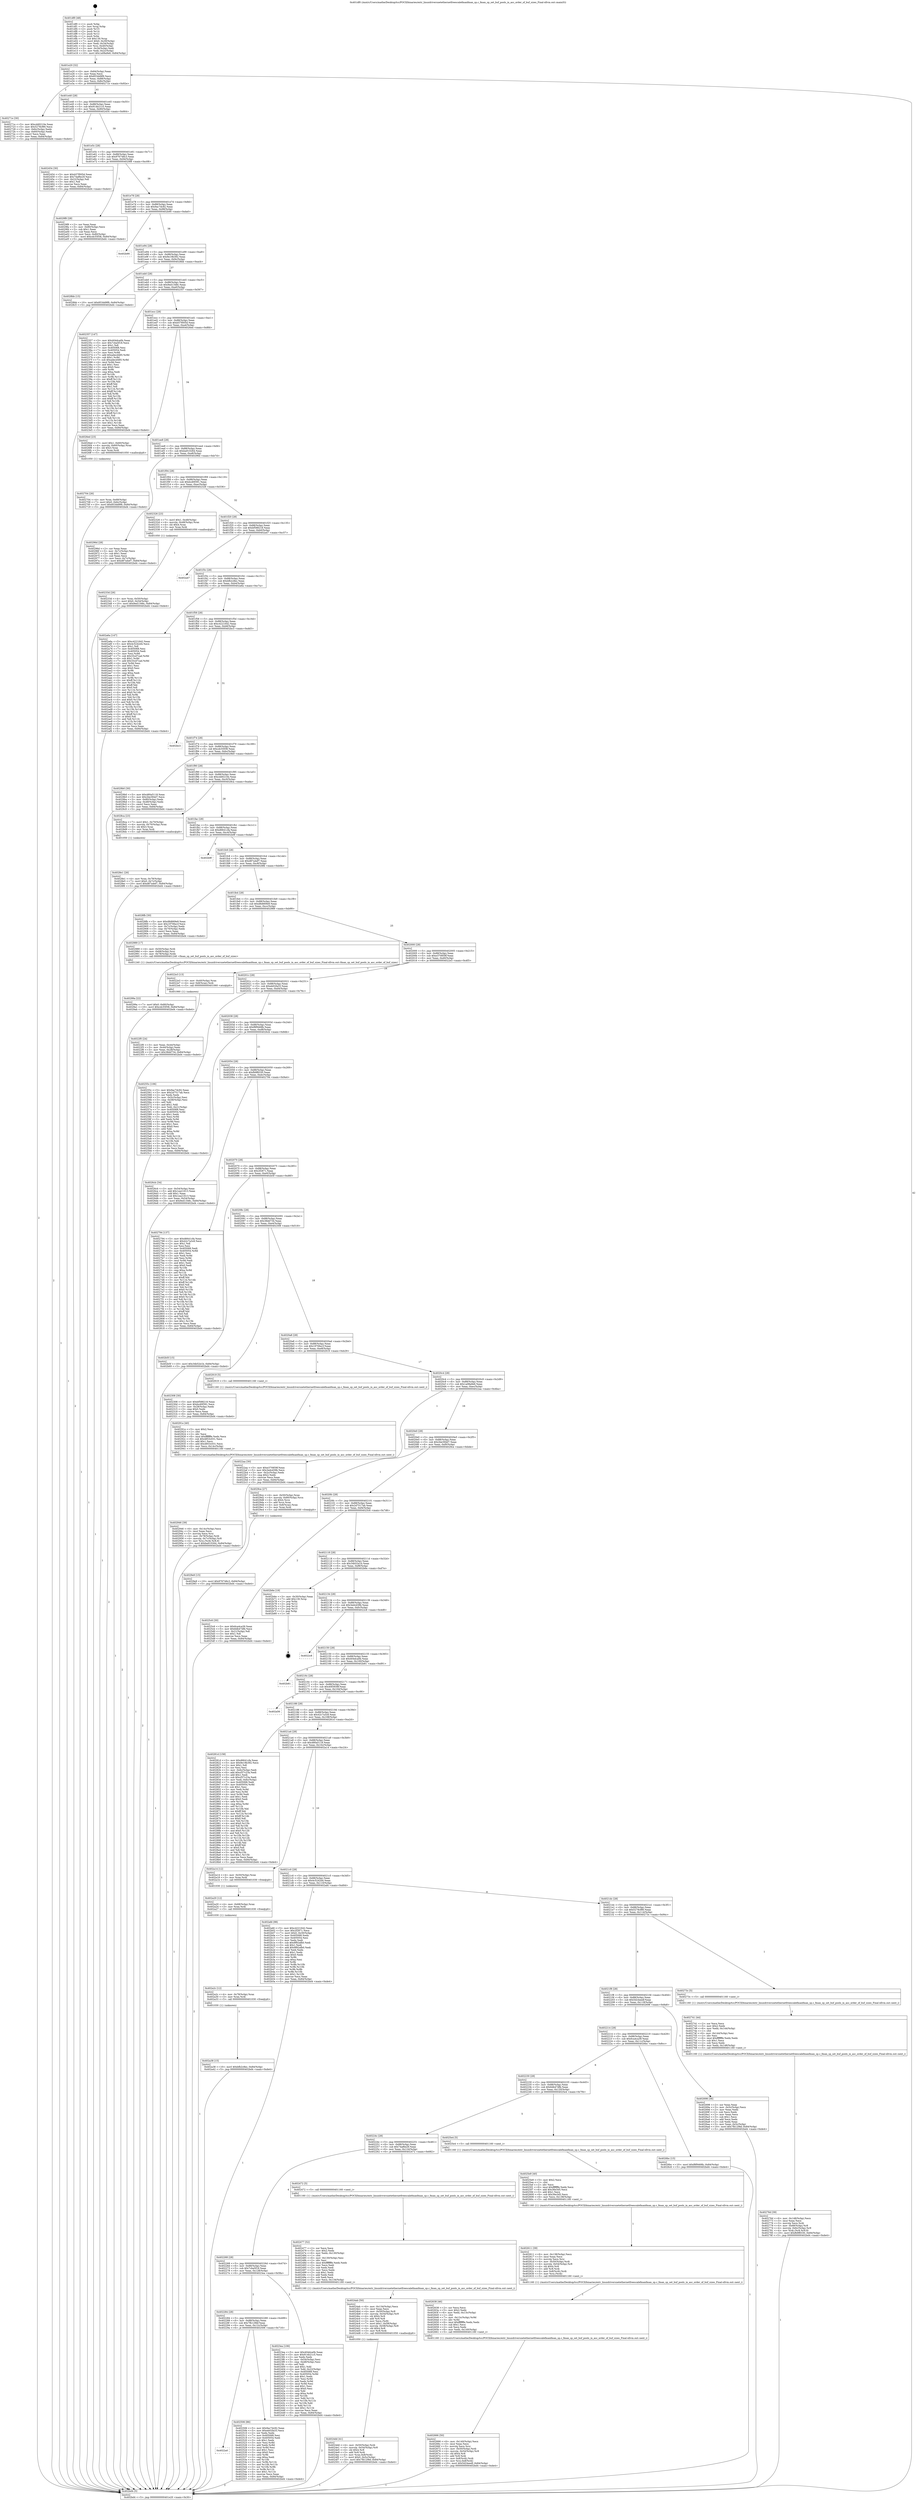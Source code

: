 digraph "0x401df0" {
  label = "0x401df0 (/mnt/c/Users/mathe/Desktop/tcc/POCII/binaries/extr_linuxdriversnetethernetfreescalefmanfman_sp.c_fman_sp_set_buf_pools_in_asc_order_of_buf_sizes_Final-ollvm.out::main(0))"
  labelloc = "t"
  node[shape=record]

  Entry [label="",width=0.3,height=0.3,shape=circle,fillcolor=black,style=filled]
  "0x401e20" [label="{
     0x401e20 [32]\l
     | [instrs]\l
     &nbsp;&nbsp;0x401e20 \<+6\>: mov -0x84(%rbp),%eax\l
     &nbsp;&nbsp;0x401e26 \<+2\>: mov %eax,%ecx\l
     &nbsp;&nbsp;0x401e28 \<+6\>: sub $0x853dd9f9,%ecx\l
     &nbsp;&nbsp;0x401e2e \<+6\>: mov %eax,-0x88(%rbp)\l
     &nbsp;&nbsp;0x401e34 \<+6\>: mov %ecx,-0x8c(%rbp)\l
     &nbsp;&nbsp;0x401e3a \<+6\>: je 000000000040271e \<main+0x92e\>\l
  }"]
  "0x40271e" [label="{
     0x40271e [30]\l
     | [instrs]\l
     &nbsp;&nbsp;0x40271e \<+5\>: mov $0xcdd0210e,%eax\l
     &nbsp;&nbsp;0x402723 \<+5\>: mov $0x5278cf90,%ecx\l
     &nbsp;&nbsp;0x402728 \<+3\>: mov -0x6c(%rbp),%edx\l
     &nbsp;&nbsp;0x40272b \<+3\>: cmp -0x60(%rbp),%edx\l
     &nbsp;&nbsp;0x40272e \<+3\>: cmovl %ecx,%eax\l
     &nbsp;&nbsp;0x402731 \<+6\>: mov %eax,-0x84(%rbp)\l
     &nbsp;&nbsp;0x402737 \<+5\>: jmp 0000000000402bd4 \<main+0xde4\>\l
  }"]
  "0x401e40" [label="{
     0x401e40 [28]\l
     | [instrs]\l
     &nbsp;&nbsp;0x401e40 \<+5\>: jmp 0000000000401e45 \<main+0x55\>\l
     &nbsp;&nbsp;0x401e45 \<+6\>: mov -0x88(%rbp),%eax\l
     &nbsp;&nbsp;0x401e4b \<+5\>: sub $0x914b21c5,%eax\l
     &nbsp;&nbsp;0x401e50 \<+6\>: mov %eax,-0x90(%rbp)\l
     &nbsp;&nbsp;0x401e56 \<+6\>: je 0000000000402454 \<main+0x664\>\l
  }"]
  Exit [label="",width=0.3,height=0.3,shape=circle,fillcolor=black,style=filled,peripheries=2]
  "0x402454" [label="{
     0x402454 [30]\l
     | [instrs]\l
     &nbsp;&nbsp;0x402454 \<+5\>: mov $0xb57f005d,%eax\l
     &nbsp;&nbsp;0x402459 \<+5\>: mov $0x74af6e29,%ecx\l
     &nbsp;&nbsp;0x40245e \<+3\>: mov -0x22(%rbp),%dl\l
     &nbsp;&nbsp;0x402461 \<+3\>: test $0x1,%dl\l
     &nbsp;&nbsp;0x402464 \<+3\>: cmovne %ecx,%eax\l
     &nbsp;&nbsp;0x402467 \<+6\>: mov %eax,-0x84(%rbp)\l
     &nbsp;&nbsp;0x40246d \<+5\>: jmp 0000000000402bd4 \<main+0xde4\>\l
  }"]
  "0x401e5c" [label="{
     0x401e5c [28]\l
     | [instrs]\l
     &nbsp;&nbsp;0x401e5c \<+5\>: jmp 0000000000401e61 \<main+0x71\>\l
     &nbsp;&nbsp;0x401e61 \<+6\>: mov -0x88(%rbp),%eax\l
     &nbsp;&nbsp;0x401e67 \<+5\>: sub $0x976748c3,%eax\l
     &nbsp;&nbsp;0x401e6c \<+6\>: mov %eax,-0x94(%rbp)\l
     &nbsp;&nbsp;0x401e72 \<+6\>: je 00000000004029f8 \<main+0xc08\>\l
  }"]
  "0x402a38" [label="{
     0x402a38 [15]\l
     | [instrs]\l
     &nbsp;&nbsp;0x402a38 \<+10\>: movl $0xbfb2c8ec,-0x84(%rbp)\l
     &nbsp;&nbsp;0x402a42 \<+5\>: jmp 0000000000402bd4 \<main+0xde4\>\l
  }"]
  "0x4029f8" [label="{
     0x4029f8 [28]\l
     | [instrs]\l
     &nbsp;&nbsp;0x4029f8 \<+2\>: xor %eax,%eax\l
     &nbsp;&nbsp;0x4029fa \<+3\>: mov -0x80(%rbp),%ecx\l
     &nbsp;&nbsp;0x4029fd \<+3\>: sub $0x1,%eax\l
     &nbsp;&nbsp;0x402a00 \<+2\>: sub %eax,%ecx\l
     &nbsp;&nbsp;0x402a02 \<+3\>: mov %ecx,-0x80(%rbp)\l
     &nbsp;&nbsp;0x402a05 \<+10\>: movl $0xcdc55f38,-0x84(%rbp)\l
     &nbsp;&nbsp;0x402a0f \<+5\>: jmp 0000000000402bd4 \<main+0xde4\>\l
  }"]
  "0x401e78" [label="{
     0x401e78 [28]\l
     | [instrs]\l
     &nbsp;&nbsp;0x401e78 \<+5\>: jmp 0000000000401e7d \<main+0x8d\>\l
     &nbsp;&nbsp;0x401e7d \<+6\>: mov -0x88(%rbp),%eax\l
     &nbsp;&nbsp;0x401e83 \<+5\>: sub $0x9ac7dc92,%eax\l
     &nbsp;&nbsp;0x401e88 \<+6\>: mov %eax,-0x98(%rbp)\l
     &nbsp;&nbsp;0x401e8e \<+6\>: je 0000000000402b90 \<main+0xda0\>\l
  }"]
  "0x402a2c" [label="{
     0x402a2c [12]\l
     | [instrs]\l
     &nbsp;&nbsp;0x402a2c \<+4\>: mov -0x78(%rbp),%rax\l
     &nbsp;&nbsp;0x402a30 \<+3\>: mov %rax,%rdi\l
     &nbsp;&nbsp;0x402a33 \<+5\>: call 0000000000401030 \<free@plt\>\l
     | [calls]\l
     &nbsp;&nbsp;0x401030 \{1\} (unknown)\l
  }"]
  "0x402b90" [label="{
     0x402b90\l
  }", style=dashed]
  "0x401e94" [label="{
     0x401e94 [28]\l
     | [instrs]\l
     &nbsp;&nbsp;0x401e94 \<+5\>: jmp 0000000000401e99 \<main+0xa9\>\l
     &nbsp;&nbsp;0x401e99 \<+6\>: mov -0x88(%rbp),%eax\l
     &nbsp;&nbsp;0x401e9f \<+5\>: sub $0x9e19b392,%eax\l
     &nbsp;&nbsp;0x401ea4 \<+6\>: mov %eax,-0x9c(%rbp)\l
     &nbsp;&nbsp;0x401eaa \<+6\>: je 00000000004028bb \<main+0xacb\>\l
  }"]
  "0x402a20" [label="{
     0x402a20 [12]\l
     | [instrs]\l
     &nbsp;&nbsp;0x402a20 \<+4\>: mov -0x68(%rbp),%rax\l
     &nbsp;&nbsp;0x402a24 \<+3\>: mov %rax,%rdi\l
     &nbsp;&nbsp;0x402a27 \<+5\>: call 0000000000401030 \<free@plt\>\l
     | [calls]\l
     &nbsp;&nbsp;0x401030 \{1\} (unknown)\l
  }"]
  "0x4028bb" [label="{
     0x4028bb [15]\l
     | [instrs]\l
     &nbsp;&nbsp;0x4028bb \<+10\>: movl $0x853dd9f9,-0x84(%rbp)\l
     &nbsp;&nbsp;0x4028c5 \<+5\>: jmp 0000000000402bd4 \<main+0xde4\>\l
  }"]
  "0x401eb0" [label="{
     0x401eb0 [28]\l
     | [instrs]\l
     &nbsp;&nbsp;0x401eb0 \<+5\>: jmp 0000000000401eb5 \<main+0xc5\>\l
     &nbsp;&nbsp;0x401eb5 \<+6\>: mov -0x88(%rbp),%eax\l
     &nbsp;&nbsp;0x401ebb \<+5\>: sub $0x9ed1348c,%eax\l
     &nbsp;&nbsp;0x401ec0 \<+6\>: mov %eax,-0xa0(%rbp)\l
     &nbsp;&nbsp;0x401ec6 \<+6\>: je 0000000000402357 \<main+0x567\>\l
  }"]
  "0x4029e9" [label="{
     0x4029e9 [15]\l
     | [instrs]\l
     &nbsp;&nbsp;0x4029e9 \<+10\>: movl $0x976748c3,-0x84(%rbp)\l
     &nbsp;&nbsp;0x4029f3 \<+5\>: jmp 0000000000402bd4 \<main+0xde4\>\l
  }"]
  "0x402357" [label="{
     0x402357 [147]\l
     | [instrs]\l
     &nbsp;&nbsp;0x402357 \<+5\>: mov $0x404dca0b,%eax\l
     &nbsp;&nbsp;0x40235c \<+5\>: mov $0x7cba5f18,%ecx\l
     &nbsp;&nbsp;0x402361 \<+2\>: mov $0x1,%dl\l
     &nbsp;&nbsp;0x402363 \<+7\>: mov 0x405068,%esi\l
     &nbsp;&nbsp;0x40236a \<+7\>: mov 0x405054,%edi\l
     &nbsp;&nbsp;0x402371 \<+3\>: mov %esi,%r8d\l
     &nbsp;&nbsp;0x402374 \<+7\>: add $0xadecd485,%r8d\l
     &nbsp;&nbsp;0x40237b \<+4\>: sub $0x1,%r8d\l
     &nbsp;&nbsp;0x40237f \<+7\>: sub $0xadecd485,%r8d\l
     &nbsp;&nbsp;0x402386 \<+4\>: imul %r8d,%esi\l
     &nbsp;&nbsp;0x40238a \<+3\>: and $0x1,%esi\l
     &nbsp;&nbsp;0x40238d \<+3\>: cmp $0x0,%esi\l
     &nbsp;&nbsp;0x402390 \<+4\>: sete %r9b\l
     &nbsp;&nbsp;0x402394 \<+3\>: cmp $0xa,%edi\l
     &nbsp;&nbsp;0x402397 \<+4\>: setl %r10b\l
     &nbsp;&nbsp;0x40239b \<+3\>: mov %r9b,%r11b\l
     &nbsp;&nbsp;0x40239e \<+4\>: xor $0xff,%r11b\l
     &nbsp;&nbsp;0x4023a2 \<+3\>: mov %r10b,%bl\l
     &nbsp;&nbsp;0x4023a5 \<+3\>: xor $0xff,%bl\l
     &nbsp;&nbsp;0x4023a8 \<+3\>: xor $0x1,%dl\l
     &nbsp;&nbsp;0x4023ab \<+3\>: mov %r11b,%r14b\l
     &nbsp;&nbsp;0x4023ae \<+4\>: and $0xff,%r14b\l
     &nbsp;&nbsp;0x4023b2 \<+3\>: and %dl,%r9b\l
     &nbsp;&nbsp;0x4023b5 \<+3\>: mov %bl,%r15b\l
     &nbsp;&nbsp;0x4023b8 \<+4\>: and $0xff,%r15b\l
     &nbsp;&nbsp;0x4023bc \<+3\>: and %dl,%r10b\l
     &nbsp;&nbsp;0x4023bf \<+3\>: or %r9b,%r14b\l
     &nbsp;&nbsp;0x4023c2 \<+3\>: or %r10b,%r15b\l
     &nbsp;&nbsp;0x4023c5 \<+3\>: xor %r15b,%r14b\l
     &nbsp;&nbsp;0x4023c8 \<+3\>: or %bl,%r11b\l
     &nbsp;&nbsp;0x4023cb \<+4\>: xor $0xff,%r11b\l
     &nbsp;&nbsp;0x4023cf \<+3\>: or $0x1,%dl\l
     &nbsp;&nbsp;0x4023d2 \<+3\>: and %dl,%r11b\l
     &nbsp;&nbsp;0x4023d5 \<+3\>: or %r11b,%r14b\l
     &nbsp;&nbsp;0x4023d8 \<+4\>: test $0x1,%r14b\l
     &nbsp;&nbsp;0x4023dc \<+3\>: cmovne %ecx,%eax\l
     &nbsp;&nbsp;0x4023df \<+6\>: mov %eax,-0x84(%rbp)\l
     &nbsp;&nbsp;0x4023e5 \<+5\>: jmp 0000000000402bd4 \<main+0xde4\>\l
  }"]
  "0x401ecc" [label="{
     0x401ecc [28]\l
     | [instrs]\l
     &nbsp;&nbsp;0x401ecc \<+5\>: jmp 0000000000401ed1 \<main+0xe1\>\l
     &nbsp;&nbsp;0x401ed1 \<+6\>: mov -0x88(%rbp),%eax\l
     &nbsp;&nbsp;0x401ed7 \<+5\>: sub $0xb57f005d,%eax\l
     &nbsp;&nbsp;0x401edc \<+6\>: mov %eax,-0xa4(%rbp)\l
     &nbsp;&nbsp;0x401ee2 \<+6\>: je 00000000004026ed \<main+0x8fd\>\l
  }"]
  "0x40299a" [label="{
     0x40299a [22]\l
     | [instrs]\l
     &nbsp;&nbsp;0x40299a \<+7\>: movl $0x0,-0x80(%rbp)\l
     &nbsp;&nbsp;0x4029a1 \<+10\>: movl $0xcdc55f38,-0x84(%rbp)\l
     &nbsp;&nbsp;0x4029ab \<+5\>: jmp 0000000000402bd4 \<main+0xde4\>\l
  }"]
  "0x4026ed" [label="{
     0x4026ed [23]\l
     | [instrs]\l
     &nbsp;&nbsp;0x4026ed \<+7\>: movl $0x1,-0x60(%rbp)\l
     &nbsp;&nbsp;0x4026f4 \<+4\>: movslq -0x60(%rbp),%rax\l
     &nbsp;&nbsp;0x4026f8 \<+4\>: shl $0x3,%rax\l
     &nbsp;&nbsp;0x4026fc \<+3\>: mov %rax,%rdi\l
     &nbsp;&nbsp;0x4026ff \<+5\>: call 0000000000401050 \<malloc@plt\>\l
     | [calls]\l
     &nbsp;&nbsp;0x401050 \{1\} (unknown)\l
  }"]
  "0x401ee8" [label="{
     0x401ee8 [28]\l
     | [instrs]\l
     &nbsp;&nbsp;0x401ee8 \<+5\>: jmp 0000000000401eed \<main+0xfd\>\l
     &nbsp;&nbsp;0x401eed \<+6\>: mov -0x88(%rbp),%eax\l
     &nbsp;&nbsp;0x401ef3 \<+5\>: sub $0xba910264,%eax\l
     &nbsp;&nbsp;0x401ef8 \<+6\>: mov %eax,-0xa8(%rbp)\l
     &nbsp;&nbsp;0x401efe \<+6\>: je 000000000040296d \<main+0xb7d\>\l
  }"]
  "0x402946" [label="{
     0x402946 [39]\l
     | [instrs]\l
     &nbsp;&nbsp;0x402946 \<+6\>: mov -0x14c(%rbp),%ecx\l
     &nbsp;&nbsp;0x40294c \<+3\>: imul %eax,%ecx\l
     &nbsp;&nbsp;0x40294f \<+3\>: movslq %ecx,%rsi\l
     &nbsp;&nbsp;0x402952 \<+4\>: mov -0x78(%rbp),%rdi\l
     &nbsp;&nbsp;0x402956 \<+4\>: movslq -0x7c(%rbp),%r8\l
     &nbsp;&nbsp;0x40295a \<+4\>: mov %rsi,(%rdi,%r8,8)\l
     &nbsp;&nbsp;0x40295e \<+10\>: movl $0xba910264,-0x84(%rbp)\l
     &nbsp;&nbsp;0x402968 \<+5\>: jmp 0000000000402bd4 \<main+0xde4\>\l
  }"]
  "0x40296d" [label="{
     0x40296d [28]\l
     | [instrs]\l
     &nbsp;&nbsp;0x40296d \<+2\>: xor %eax,%eax\l
     &nbsp;&nbsp;0x40296f \<+3\>: mov -0x7c(%rbp),%ecx\l
     &nbsp;&nbsp;0x402972 \<+3\>: sub $0x1,%eax\l
     &nbsp;&nbsp;0x402975 \<+2\>: sub %eax,%ecx\l
     &nbsp;&nbsp;0x402977 \<+3\>: mov %ecx,-0x7c(%rbp)\l
     &nbsp;&nbsp;0x40297a \<+10\>: movl $0xd87a4ef7,-0x84(%rbp)\l
     &nbsp;&nbsp;0x402984 \<+5\>: jmp 0000000000402bd4 \<main+0xde4\>\l
  }"]
  "0x401f04" [label="{
     0x401f04 [28]\l
     | [instrs]\l
     &nbsp;&nbsp;0x401f04 \<+5\>: jmp 0000000000401f09 \<main+0x119\>\l
     &nbsp;&nbsp;0x401f09 \<+6\>: mov -0x88(%rbp),%eax\l
     &nbsp;&nbsp;0x401f0f \<+5\>: sub $0xbcd0f391,%eax\l
     &nbsp;&nbsp;0x401f14 \<+6\>: mov %eax,-0xac(%rbp)\l
     &nbsp;&nbsp;0x401f1a \<+6\>: je 0000000000402326 \<main+0x536\>\l
  }"]
  "0x40291e" [label="{
     0x40291e [40]\l
     | [instrs]\l
     &nbsp;&nbsp;0x40291e \<+5\>: mov $0x2,%ecx\l
     &nbsp;&nbsp;0x402923 \<+1\>: cltd\l
     &nbsp;&nbsp;0x402924 \<+2\>: idiv %ecx\l
     &nbsp;&nbsp;0x402926 \<+6\>: imul $0xfffffffe,%edx,%ecx\l
     &nbsp;&nbsp;0x40292c \<+6\>: sub $0x4853c031,%ecx\l
     &nbsp;&nbsp;0x402932 \<+3\>: add $0x1,%ecx\l
     &nbsp;&nbsp;0x402935 \<+6\>: add $0x4853c031,%ecx\l
     &nbsp;&nbsp;0x40293b \<+6\>: mov %ecx,-0x14c(%rbp)\l
     &nbsp;&nbsp;0x402941 \<+5\>: call 0000000000401160 \<next_i\>\l
     | [calls]\l
     &nbsp;&nbsp;0x401160 \{1\} (/mnt/c/Users/mathe/Desktop/tcc/POCII/binaries/extr_linuxdriversnetethernetfreescalefmanfman_sp.c_fman_sp_set_buf_pools_in_asc_order_of_buf_sizes_Final-ollvm.out::next_i)\l
  }"]
  "0x402326" [label="{
     0x402326 [23]\l
     | [instrs]\l
     &nbsp;&nbsp;0x402326 \<+7\>: movl $0x1,-0x48(%rbp)\l
     &nbsp;&nbsp;0x40232d \<+4\>: movslq -0x48(%rbp),%rax\l
     &nbsp;&nbsp;0x402331 \<+4\>: shl $0x4,%rax\l
     &nbsp;&nbsp;0x402335 \<+3\>: mov %rax,%rdi\l
     &nbsp;&nbsp;0x402338 \<+5\>: call 0000000000401050 \<malloc@plt\>\l
     | [calls]\l
     &nbsp;&nbsp;0x401050 \{1\} (unknown)\l
  }"]
  "0x401f20" [label="{
     0x401f20 [28]\l
     | [instrs]\l
     &nbsp;&nbsp;0x401f20 \<+5\>: jmp 0000000000401f25 \<main+0x135\>\l
     &nbsp;&nbsp;0x401f25 \<+6\>: mov -0x88(%rbp),%eax\l
     &nbsp;&nbsp;0x401f2b \<+5\>: sub $0xbf588218,%eax\l
     &nbsp;&nbsp;0x401f30 \<+6\>: mov %eax,-0xb0(%rbp)\l
     &nbsp;&nbsp;0x401f36 \<+6\>: je 0000000000402a47 \<main+0xc57\>\l
  }"]
  "0x4028e1" [label="{
     0x4028e1 [26]\l
     | [instrs]\l
     &nbsp;&nbsp;0x4028e1 \<+4\>: mov %rax,-0x78(%rbp)\l
     &nbsp;&nbsp;0x4028e5 \<+7\>: movl $0x0,-0x7c(%rbp)\l
     &nbsp;&nbsp;0x4028ec \<+10\>: movl $0xd87a4ef7,-0x84(%rbp)\l
     &nbsp;&nbsp;0x4028f6 \<+5\>: jmp 0000000000402bd4 \<main+0xde4\>\l
  }"]
  "0x402a47" [label="{
     0x402a47\l
  }", style=dashed]
  "0x401f3c" [label="{
     0x401f3c [28]\l
     | [instrs]\l
     &nbsp;&nbsp;0x401f3c \<+5\>: jmp 0000000000401f41 \<main+0x151\>\l
     &nbsp;&nbsp;0x401f41 \<+6\>: mov -0x88(%rbp),%eax\l
     &nbsp;&nbsp;0x401f47 \<+5\>: sub $0xbfb2c8ec,%eax\l
     &nbsp;&nbsp;0x401f4c \<+6\>: mov %eax,-0xb4(%rbp)\l
     &nbsp;&nbsp;0x401f52 \<+6\>: je 0000000000402a6a \<main+0xc7a\>\l
  }"]
  "0x40276d" [label="{
     0x40276d [39]\l
     | [instrs]\l
     &nbsp;&nbsp;0x40276d \<+6\>: mov -0x148(%rbp),%ecx\l
     &nbsp;&nbsp;0x402773 \<+3\>: imul %eax,%ecx\l
     &nbsp;&nbsp;0x402776 \<+3\>: movslq %ecx,%rdi\l
     &nbsp;&nbsp;0x402779 \<+4\>: mov -0x68(%rbp),%r8\l
     &nbsp;&nbsp;0x40277d \<+4\>: movslq -0x6c(%rbp),%r9\l
     &nbsp;&nbsp;0x402781 \<+4\>: mov %rdi,(%r8,%r9,8)\l
     &nbsp;&nbsp;0x402785 \<+10\>: movl $0xfb9f8330,-0x84(%rbp)\l
     &nbsp;&nbsp;0x40278f \<+5\>: jmp 0000000000402bd4 \<main+0xde4\>\l
  }"]
  "0x402a6a" [label="{
     0x402a6a [147]\l
     | [instrs]\l
     &nbsp;&nbsp;0x402a6a \<+5\>: mov $0xc4221642,%eax\l
     &nbsp;&nbsp;0x402a6f \<+5\>: mov $0x4c5242d4,%ecx\l
     &nbsp;&nbsp;0x402a74 \<+2\>: mov $0x1,%dl\l
     &nbsp;&nbsp;0x402a76 \<+7\>: mov 0x405068,%esi\l
     &nbsp;&nbsp;0x402a7d \<+7\>: mov 0x405054,%edi\l
     &nbsp;&nbsp;0x402a84 \<+3\>: mov %esi,%r8d\l
     &nbsp;&nbsp;0x402a87 \<+7\>: sub $0x33cd7cad,%r8d\l
     &nbsp;&nbsp;0x402a8e \<+4\>: sub $0x1,%r8d\l
     &nbsp;&nbsp;0x402a92 \<+7\>: add $0x33cd7cad,%r8d\l
     &nbsp;&nbsp;0x402a99 \<+4\>: imul %r8d,%esi\l
     &nbsp;&nbsp;0x402a9d \<+3\>: and $0x1,%esi\l
     &nbsp;&nbsp;0x402aa0 \<+3\>: cmp $0x0,%esi\l
     &nbsp;&nbsp;0x402aa3 \<+4\>: sete %r9b\l
     &nbsp;&nbsp;0x402aa7 \<+3\>: cmp $0xa,%edi\l
     &nbsp;&nbsp;0x402aaa \<+4\>: setl %r10b\l
     &nbsp;&nbsp;0x402aae \<+3\>: mov %r9b,%r11b\l
     &nbsp;&nbsp;0x402ab1 \<+4\>: xor $0xff,%r11b\l
     &nbsp;&nbsp;0x402ab5 \<+3\>: mov %r10b,%bl\l
     &nbsp;&nbsp;0x402ab8 \<+3\>: xor $0xff,%bl\l
     &nbsp;&nbsp;0x402abb \<+3\>: xor $0x0,%dl\l
     &nbsp;&nbsp;0x402abe \<+3\>: mov %r11b,%r14b\l
     &nbsp;&nbsp;0x402ac1 \<+4\>: and $0x0,%r14b\l
     &nbsp;&nbsp;0x402ac5 \<+3\>: and %dl,%r9b\l
     &nbsp;&nbsp;0x402ac8 \<+3\>: mov %bl,%r15b\l
     &nbsp;&nbsp;0x402acb \<+4\>: and $0x0,%r15b\l
     &nbsp;&nbsp;0x402acf \<+3\>: and %dl,%r10b\l
     &nbsp;&nbsp;0x402ad2 \<+3\>: or %r9b,%r14b\l
     &nbsp;&nbsp;0x402ad5 \<+3\>: or %r10b,%r15b\l
     &nbsp;&nbsp;0x402ad8 \<+3\>: xor %r15b,%r14b\l
     &nbsp;&nbsp;0x402adb \<+3\>: or %bl,%r11b\l
     &nbsp;&nbsp;0x402ade \<+4\>: xor $0xff,%r11b\l
     &nbsp;&nbsp;0x402ae2 \<+3\>: or $0x0,%dl\l
     &nbsp;&nbsp;0x402ae5 \<+3\>: and %dl,%r11b\l
     &nbsp;&nbsp;0x402ae8 \<+3\>: or %r11b,%r14b\l
     &nbsp;&nbsp;0x402aeb \<+4\>: test $0x1,%r14b\l
     &nbsp;&nbsp;0x402aef \<+3\>: cmovne %ecx,%eax\l
     &nbsp;&nbsp;0x402af2 \<+6\>: mov %eax,-0x84(%rbp)\l
     &nbsp;&nbsp;0x402af8 \<+5\>: jmp 0000000000402bd4 \<main+0xde4\>\l
  }"]
  "0x401f58" [label="{
     0x401f58 [28]\l
     | [instrs]\l
     &nbsp;&nbsp;0x401f58 \<+5\>: jmp 0000000000401f5d \<main+0x16d\>\l
     &nbsp;&nbsp;0x401f5d \<+6\>: mov -0x88(%rbp),%eax\l
     &nbsp;&nbsp;0x401f63 \<+5\>: sub $0xc4221642,%eax\l
     &nbsp;&nbsp;0x401f68 \<+6\>: mov %eax,-0xb8(%rbp)\l
     &nbsp;&nbsp;0x401f6e \<+6\>: je 0000000000402bc3 \<main+0xdd3\>\l
  }"]
  "0x402741" [label="{
     0x402741 [44]\l
     | [instrs]\l
     &nbsp;&nbsp;0x402741 \<+2\>: xor %ecx,%ecx\l
     &nbsp;&nbsp;0x402743 \<+5\>: mov $0x2,%edx\l
     &nbsp;&nbsp;0x402748 \<+6\>: mov %edx,-0x144(%rbp)\l
     &nbsp;&nbsp;0x40274e \<+1\>: cltd\l
     &nbsp;&nbsp;0x40274f \<+6\>: mov -0x144(%rbp),%esi\l
     &nbsp;&nbsp;0x402755 \<+2\>: idiv %esi\l
     &nbsp;&nbsp;0x402757 \<+6\>: imul $0xfffffffe,%edx,%edx\l
     &nbsp;&nbsp;0x40275d \<+3\>: sub $0x1,%ecx\l
     &nbsp;&nbsp;0x402760 \<+2\>: sub %ecx,%edx\l
     &nbsp;&nbsp;0x402762 \<+6\>: mov %edx,-0x148(%rbp)\l
     &nbsp;&nbsp;0x402768 \<+5\>: call 0000000000401160 \<next_i\>\l
     | [calls]\l
     &nbsp;&nbsp;0x401160 \{1\} (/mnt/c/Users/mathe/Desktop/tcc/POCII/binaries/extr_linuxdriversnetethernetfreescalefmanfman_sp.c_fman_sp_set_buf_pools_in_asc_order_of_buf_sizes_Final-ollvm.out::next_i)\l
  }"]
  "0x402bc3" [label="{
     0x402bc3\l
  }", style=dashed]
  "0x401f74" [label="{
     0x401f74 [28]\l
     | [instrs]\l
     &nbsp;&nbsp;0x401f74 \<+5\>: jmp 0000000000401f79 \<main+0x189\>\l
     &nbsp;&nbsp;0x401f79 \<+6\>: mov -0x88(%rbp),%eax\l
     &nbsp;&nbsp;0x401f7f \<+5\>: sub $0xcdc55f38,%eax\l
     &nbsp;&nbsp;0x401f84 \<+6\>: mov %eax,-0xbc(%rbp)\l
     &nbsp;&nbsp;0x401f8a \<+6\>: je 00000000004029b0 \<main+0xbc0\>\l
  }"]
  "0x402704" [label="{
     0x402704 [26]\l
     | [instrs]\l
     &nbsp;&nbsp;0x402704 \<+4\>: mov %rax,-0x68(%rbp)\l
     &nbsp;&nbsp;0x402708 \<+7\>: movl $0x0,-0x6c(%rbp)\l
     &nbsp;&nbsp;0x40270f \<+10\>: movl $0x853dd9f9,-0x84(%rbp)\l
     &nbsp;&nbsp;0x402719 \<+5\>: jmp 0000000000402bd4 \<main+0xde4\>\l
  }"]
  "0x4029b0" [label="{
     0x4029b0 [30]\l
     | [instrs]\l
     &nbsp;&nbsp;0x4029b0 \<+5\>: mov $0x480a5118,%eax\l
     &nbsp;&nbsp;0x4029b5 \<+5\>: mov $0x2be394d7,%ecx\l
     &nbsp;&nbsp;0x4029ba \<+3\>: mov -0x80(%rbp),%edx\l
     &nbsp;&nbsp;0x4029bd \<+3\>: cmp -0x48(%rbp),%edx\l
     &nbsp;&nbsp;0x4029c0 \<+3\>: cmovl %ecx,%eax\l
     &nbsp;&nbsp;0x4029c3 \<+6\>: mov %eax,-0x84(%rbp)\l
     &nbsp;&nbsp;0x4029c9 \<+5\>: jmp 0000000000402bd4 \<main+0xde4\>\l
  }"]
  "0x401f90" [label="{
     0x401f90 [28]\l
     | [instrs]\l
     &nbsp;&nbsp;0x401f90 \<+5\>: jmp 0000000000401f95 \<main+0x1a5\>\l
     &nbsp;&nbsp;0x401f95 \<+6\>: mov -0x88(%rbp),%eax\l
     &nbsp;&nbsp;0x401f9b \<+5\>: sub $0xcdd0210e,%eax\l
     &nbsp;&nbsp;0x401fa0 \<+6\>: mov %eax,-0xc0(%rbp)\l
     &nbsp;&nbsp;0x401fa6 \<+6\>: je 00000000004028ca \<main+0xada\>\l
  }"]
  "0x402666" [label="{
     0x402666 [50]\l
     | [instrs]\l
     &nbsp;&nbsp;0x402666 \<+6\>: mov -0x140(%rbp),%ecx\l
     &nbsp;&nbsp;0x40266c \<+3\>: imul %eax,%ecx\l
     &nbsp;&nbsp;0x40266f \<+3\>: movslq %ecx,%rsi\l
     &nbsp;&nbsp;0x402672 \<+4\>: mov -0x50(%rbp),%rdi\l
     &nbsp;&nbsp;0x402676 \<+4\>: movslq -0x54(%rbp),%r8\l
     &nbsp;&nbsp;0x40267a \<+4\>: shl $0x4,%r8\l
     &nbsp;&nbsp;0x40267e \<+3\>: add %r8,%rdi\l
     &nbsp;&nbsp;0x402681 \<+4\>: mov 0x8(%rdi),%rdi\l
     &nbsp;&nbsp;0x402685 \<+4\>: mov %rsi,0x8(%rdi)\l
     &nbsp;&nbsp;0x402689 \<+10\>: movl $0x5d24eedf,-0x84(%rbp)\l
     &nbsp;&nbsp;0x402693 \<+5\>: jmp 0000000000402bd4 \<main+0xde4\>\l
  }"]
  "0x4028ca" [label="{
     0x4028ca [23]\l
     | [instrs]\l
     &nbsp;&nbsp;0x4028ca \<+7\>: movl $0x1,-0x70(%rbp)\l
     &nbsp;&nbsp;0x4028d1 \<+4\>: movslq -0x70(%rbp),%rax\l
     &nbsp;&nbsp;0x4028d5 \<+4\>: shl $0x3,%rax\l
     &nbsp;&nbsp;0x4028d9 \<+3\>: mov %rax,%rdi\l
     &nbsp;&nbsp;0x4028dc \<+5\>: call 0000000000401050 \<malloc@plt\>\l
     | [calls]\l
     &nbsp;&nbsp;0x401050 \{1\} (unknown)\l
  }"]
  "0x401fac" [label="{
     0x401fac [28]\l
     | [instrs]\l
     &nbsp;&nbsp;0x401fac \<+5\>: jmp 0000000000401fb1 \<main+0x1c1\>\l
     &nbsp;&nbsp;0x401fb1 \<+6\>: mov -0x88(%rbp),%eax\l
     &nbsp;&nbsp;0x401fb7 \<+5\>: sub $0xd6641cfa,%eax\l
     &nbsp;&nbsp;0x401fbc \<+6\>: mov %eax,-0xc4(%rbp)\l
     &nbsp;&nbsp;0x401fc2 \<+6\>: je 0000000000402b9f \<main+0xdaf\>\l
  }"]
  "0x402638" [label="{
     0x402638 [46]\l
     | [instrs]\l
     &nbsp;&nbsp;0x402638 \<+2\>: xor %ecx,%ecx\l
     &nbsp;&nbsp;0x40263a \<+5\>: mov $0x2,%edx\l
     &nbsp;&nbsp;0x40263f \<+6\>: mov %edx,-0x13c(%rbp)\l
     &nbsp;&nbsp;0x402645 \<+1\>: cltd\l
     &nbsp;&nbsp;0x402646 \<+7\>: mov -0x13c(%rbp),%r9d\l
     &nbsp;&nbsp;0x40264d \<+3\>: idiv %r9d\l
     &nbsp;&nbsp;0x402650 \<+6\>: imul $0xfffffffe,%edx,%edx\l
     &nbsp;&nbsp;0x402656 \<+3\>: sub $0x1,%ecx\l
     &nbsp;&nbsp;0x402659 \<+2\>: sub %ecx,%edx\l
     &nbsp;&nbsp;0x40265b \<+6\>: mov %edx,-0x140(%rbp)\l
     &nbsp;&nbsp;0x402661 \<+5\>: call 0000000000401160 \<next_i\>\l
     | [calls]\l
     &nbsp;&nbsp;0x401160 \{1\} (/mnt/c/Users/mathe/Desktop/tcc/POCII/binaries/extr_linuxdriversnetethernetfreescalefmanfman_sp.c_fman_sp_set_buf_pools_in_asc_order_of_buf_sizes_Final-ollvm.out::next_i)\l
  }"]
  "0x402b9f" [label="{
     0x402b9f\l
  }", style=dashed]
  "0x401fc8" [label="{
     0x401fc8 [28]\l
     | [instrs]\l
     &nbsp;&nbsp;0x401fc8 \<+5\>: jmp 0000000000401fcd \<main+0x1dd\>\l
     &nbsp;&nbsp;0x401fcd \<+6\>: mov -0x88(%rbp),%eax\l
     &nbsp;&nbsp;0x401fd3 \<+5\>: sub $0xd87a4ef7,%eax\l
     &nbsp;&nbsp;0x401fd8 \<+6\>: mov %eax,-0xc8(%rbp)\l
     &nbsp;&nbsp;0x401fde \<+6\>: je 00000000004028fb \<main+0xb0b\>\l
  }"]
  "0x402611" [label="{
     0x402611 [39]\l
     | [instrs]\l
     &nbsp;&nbsp;0x402611 \<+6\>: mov -0x138(%rbp),%ecx\l
     &nbsp;&nbsp;0x402617 \<+3\>: imul %eax,%ecx\l
     &nbsp;&nbsp;0x40261a \<+3\>: movslq %ecx,%rsi\l
     &nbsp;&nbsp;0x40261d \<+4\>: mov -0x50(%rbp),%rdi\l
     &nbsp;&nbsp;0x402621 \<+4\>: movslq -0x54(%rbp),%r8\l
     &nbsp;&nbsp;0x402625 \<+4\>: shl $0x4,%r8\l
     &nbsp;&nbsp;0x402629 \<+3\>: add %r8,%rdi\l
     &nbsp;&nbsp;0x40262c \<+4\>: mov 0x8(%rdi),%rdi\l
     &nbsp;&nbsp;0x402630 \<+3\>: mov %rsi,(%rdi)\l
     &nbsp;&nbsp;0x402633 \<+5\>: call 0000000000401160 \<next_i\>\l
     | [calls]\l
     &nbsp;&nbsp;0x401160 \{1\} (/mnt/c/Users/mathe/Desktop/tcc/POCII/binaries/extr_linuxdriversnetethernetfreescalefmanfman_sp.c_fman_sp_set_buf_pools_in_asc_order_of_buf_sizes_Final-ollvm.out::next_i)\l
  }"]
  "0x4028fb" [label="{
     0x4028fb [30]\l
     | [instrs]\l
     &nbsp;&nbsp;0x4028fb \<+5\>: mov $0xd8d669e9,%eax\l
     &nbsp;&nbsp;0x402900 \<+5\>: mov $0x19706a1f,%ecx\l
     &nbsp;&nbsp;0x402905 \<+3\>: mov -0x7c(%rbp),%edx\l
     &nbsp;&nbsp;0x402908 \<+3\>: cmp -0x70(%rbp),%edx\l
     &nbsp;&nbsp;0x40290b \<+3\>: cmovl %ecx,%eax\l
     &nbsp;&nbsp;0x40290e \<+6\>: mov %eax,-0x84(%rbp)\l
     &nbsp;&nbsp;0x402914 \<+5\>: jmp 0000000000402bd4 \<main+0xde4\>\l
  }"]
  "0x401fe4" [label="{
     0x401fe4 [28]\l
     | [instrs]\l
     &nbsp;&nbsp;0x401fe4 \<+5\>: jmp 0000000000401fe9 \<main+0x1f9\>\l
     &nbsp;&nbsp;0x401fe9 \<+6\>: mov -0x88(%rbp),%eax\l
     &nbsp;&nbsp;0x401fef \<+5\>: sub $0xd8d669e9,%eax\l
     &nbsp;&nbsp;0x401ff4 \<+6\>: mov %eax,-0xcc(%rbp)\l
     &nbsp;&nbsp;0x401ffa \<+6\>: je 0000000000402989 \<main+0xb99\>\l
  }"]
  "0x4025e9" [label="{
     0x4025e9 [40]\l
     | [instrs]\l
     &nbsp;&nbsp;0x4025e9 \<+5\>: mov $0x2,%ecx\l
     &nbsp;&nbsp;0x4025ee \<+1\>: cltd\l
     &nbsp;&nbsp;0x4025ef \<+2\>: idiv %ecx\l
     &nbsp;&nbsp;0x4025f1 \<+6\>: imul $0xfffffffe,%edx,%ecx\l
     &nbsp;&nbsp;0x4025f7 \<+6\>: add $0x36e3d5,%ecx\l
     &nbsp;&nbsp;0x4025fd \<+3\>: add $0x1,%ecx\l
     &nbsp;&nbsp;0x402600 \<+6\>: sub $0x36e3d5,%ecx\l
     &nbsp;&nbsp;0x402606 \<+6\>: mov %ecx,-0x138(%rbp)\l
     &nbsp;&nbsp;0x40260c \<+5\>: call 0000000000401160 \<next_i\>\l
     | [calls]\l
     &nbsp;&nbsp;0x401160 \{1\} (/mnt/c/Users/mathe/Desktop/tcc/POCII/binaries/extr_linuxdriversnetethernetfreescalefmanfman_sp.c_fman_sp_set_buf_pools_in_asc_order_of_buf_sizes_Final-ollvm.out::next_i)\l
  }"]
  "0x402989" [label="{
     0x402989 [17]\l
     | [instrs]\l
     &nbsp;&nbsp;0x402989 \<+4\>: mov -0x50(%rbp),%rdi\l
     &nbsp;&nbsp;0x40298d \<+4\>: mov -0x68(%rbp),%rsi\l
     &nbsp;&nbsp;0x402991 \<+4\>: mov -0x78(%rbp),%rdx\l
     &nbsp;&nbsp;0x402995 \<+5\>: call 0000000000401240 \<fman_sp_set_buf_pools_in_asc_order_of_buf_sizes\>\l
     | [calls]\l
     &nbsp;&nbsp;0x401240 \{1\} (/mnt/c/Users/mathe/Desktop/tcc/POCII/binaries/extr_linuxdriversnetethernetfreescalefmanfman_sp.c_fman_sp_set_buf_pools_in_asc_order_of_buf_sizes_Final-ollvm.out::fman_sp_set_buf_pools_in_asc_order_of_buf_sizes)\l
  }"]
  "0x402000" [label="{
     0x402000 [28]\l
     | [instrs]\l
     &nbsp;&nbsp;0x402000 \<+5\>: jmp 0000000000402005 \<main+0x215\>\l
     &nbsp;&nbsp;0x402005 \<+6\>: mov -0x88(%rbp),%eax\l
     &nbsp;&nbsp;0x40200b \<+5\>: sub $0xe370859f,%eax\l
     &nbsp;&nbsp;0x402010 \<+6\>: mov %eax,-0xd0(%rbp)\l
     &nbsp;&nbsp;0x402016 \<+6\>: je 00000000004022e3 \<main+0x4f3\>\l
  }"]
  "0x4022a0" [label="{
     0x4022a0\l
  }", style=dashed]
  "0x4022e3" [label="{
     0x4022e3 [13]\l
     | [instrs]\l
     &nbsp;&nbsp;0x4022e3 \<+4\>: mov -0x40(%rbp),%rax\l
     &nbsp;&nbsp;0x4022e7 \<+4\>: mov 0x8(%rax),%rdi\l
     &nbsp;&nbsp;0x4022eb \<+5\>: call 0000000000401060 \<atoi@plt\>\l
     | [calls]\l
     &nbsp;&nbsp;0x401060 \{1\} (unknown)\l
  }"]
  "0x40201c" [label="{
     0x40201c [28]\l
     | [instrs]\l
     &nbsp;&nbsp;0x40201c \<+5\>: jmp 0000000000402021 \<main+0x231\>\l
     &nbsp;&nbsp;0x402021 \<+6\>: mov -0x88(%rbp),%eax\l
     &nbsp;&nbsp;0x402027 \<+5\>: sub $0xeb02fa33,%eax\l
     &nbsp;&nbsp;0x40202c \<+6\>: mov %eax,-0xd4(%rbp)\l
     &nbsp;&nbsp;0x402032 \<+6\>: je 000000000040255c \<main+0x76c\>\l
  }"]
  "0x402506" [label="{
     0x402506 [86]\l
     | [instrs]\l
     &nbsp;&nbsp;0x402506 \<+5\>: mov $0x9ac7dc92,%eax\l
     &nbsp;&nbsp;0x40250b \<+5\>: mov $0xeb02fa33,%ecx\l
     &nbsp;&nbsp;0x402510 \<+2\>: xor %edx,%edx\l
     &nbsp;&nbsp;0x402512 \<+7\>: mov 0x405068,%esi\l
     &nbsp;&nbsp;0x402519 \<+7\>: mov 0x405054,%edi\l
     &nbsp;&nbsp;0x402520 \<+3\>: sub $0x1,%edx\l
     &nbsp;&nbsp;0x402523 \<+3\>: mov %esi,%r8d\l
     &nbsp;&nbsp;0x402526 \<+3\>: add %edx,%r8d\l
     &nbsp;&nbsp;0x402529 \<+4\>: imul %r8d,%esi\l
     &nbsp;&nbsp;0x40252d \<+3\>: and $0x1,%esi\l
     &nbsp;&nbsp;0x402530 \<+3\>: cmp $0x0,%esi\l
     &nbsp;&nbsp;0x402533 \<+4\>: sete %r9b\l
     &nbsp;&nbsp;0x402537 \<+3\>: cmp $0xa,%edi\l
     &nbsp;&nbsp;0x40253a \<+4\>: setl %r10b\l
     &nbsp;&nbsp;0x40253e \<+3\>: mov %r9b,%r11b\l
     &nbsp;&nbsp;0x402541 \<+3\>: and %r10b,%r11b\l
     &nbsp;&nbsp;0x402544 \<+3\>: xor %r10b,%r9b\l
     &nbsp;&nbsp;0x402547 \<+3\>: or %r9b,%r11b\l
     &nbsp;&nbsp;0x40254a \<+4\>: test $0x1,%r11b\l
     &nbsp;&nbsp;0x40254e \<+3\>: cmovne %ecx,%eax\l
     &nbsp;&nbsp;0x402551 \<+6\>: mov %eax,-0x84(%rbp)\l
     &nbsp;&nbsp;0x402557 \<+5\>: jmp 0000000000402bd4 \<main+0xde4\>\l
  }"]
  "0x40255c" [label="{
     0x40255c [106]\l
     | [instrs]\l
     &nbsp;&nbsp;0x40255c \<+5\>: mov $0x9ac7dc92,%eax\l
     &nbsp;&nbsp;0x402561 \<+5\>: mov $0x2d7517ab,%ecx\l
     &nbsp;&nbsp;0x402566 \<+2\>: xor %edx,%edx\l
     &nbsp;&nbsp;0x402568 \<+3\>: mov -0x5c(%rbp),%esi\l
     &nbsp;&nbsp;0x40256b \<+3\>: cmp -0x58(%rbp),%esi\l
     &nbsp;&nbsp;0x40256e \<+4\>: setl %dil\l
     &nbsp;&nbsp;0x402572 \<+4\>: and $0x1,%dil\l
     &nbsp;&nbsp;0x402576 \<+4\>: mov %dil,-0x21(%rbp)\l
     &nbsp;&nbsp;0x40257a \<+7\>: mov 0x405068,%esi\l
     &nbsp;&nbsp;0x402581 \<+8\>: mov 0x405054,%r8d\l
     &nbsp;&nbsp;0x402589 \<+3\>: sub $0x1,%edx\l
     &nbsp;&nbsp;0x40258c \<+3\>: mov %esi,%r9d\l
     &nbsp;&nbsp;0x40258f \<+3\>: add %edx,%r9d\l
     &nbsp;&nbsp;0x402592 \<+4\>: imul %r9d,%esi\l
     &nbsp;&nbsp;0x402596 \<+3\>: and $0x1,%esi\l
     &nbsp;&nbsp;0x402599 \<+3\>: cmp $0x0,%esi\l
     &nbsp;&nbsp;0x40259c \<+4\>: sete %dil\l
     &nbsp;&nbsp;0x4025a0 \<+4\>: cmp $0xa,%r8d\l
     &nbsp;&nbsp;0x4025a4 \<+4\>: setl %r10b\l
     &nbsp;&nbsp;0x4025a8 \<+3\>: mov %dil,%r11b\l
     &nbsp;&nbsp;0x4025ab \<+3\>: and %r10b,%r11b\l
     &nbsp;&nbsp;0x4025ae \<+3\>: xor %r10b,%dil\l
     &nbsp;&nbsp;0x4025b1 \<+3\>: or %dil,%r11b\l
     &nbsp;&nbsp;0x4025b4 \<+4\>: test $0x1,%r11b\l
     &nbsp;&nbsp;0x4025b8 \<+3\>: cmovne %ecx,%eax\l
     &nbsp;&nbsp;0x4025bb \<+6\>: mov %eax,-0x84(%rbp)\l
     &nbsp;&nbsp;0x4025c1 \<+5\>: jmp 0000000000402bd4 \<main+0xde4\>\l
  }"]
  "0x402038" [label="{
     0x402038 [28]\l
     | [instrs]\l
     &nbsp;&nbsp;0x402038 \<+5\>: jmp 000000000040203d \<main+0x24d\>\l
     &nbsp;&nbsp;0x40203d \<+6\>: mov -0x88(%rbp),%eax\l
     &nbsp;&nbsp;0x402043 \<+5\>: sub $0xf8f9468b,%eax\l
     &nbsp;&nbsp;0x402048 \<+6\>: mov %eax,-0xd8(%rbp)\l
     &nbsp;&nbsp;0x40204e \<+6\>: je 00000000004026cb \<main+0x8db\>\l
  }"]
  "0x4024dd" [label="{
     0x4024dd [41]\l
     | [instrs]\l
     &nbsp;&nbsp;0x4024dd \<+4\>: mov -0x50(%rbp),%rdi\l
     &nbsp;&nbsp;0x4024e1 \<+4\>: movslq -0x54(%rbp),%r8\l
     &nbsp;&nbsp;0x4024e5 \<+4\>: shl $0x4,%r8\l
     &nbsp;&nbsp;0x4024e9 \<+3\>: add %r8,%rdi\l
     &nbsp;&nbsp;0x4024ec \<+4\>: mov %rax,0x8(%rdi)\l
     &nbsp;&nbsp;0x4024f0 \<+7\>: movl $0x0,-0x5c(%rbp)\l
     &nbsp;&nbsp;0x4024f7 \<+10\>: movl $0x7fb129bf,-0x84(%rbp)\l
     &nbsp;&nbsp;0x402501 \<+5\>: jmp 0000000000402bd4 \<main+0xde4\>\l
  }"]
  "0x4026cb" [label="{
     0x4026cb [34]\l
     | [instrs]\l
     &nbsp;&nbsp;0x4026cb \<+3\>: mov -0x54(%rbp),%eax\l
     &nbsp;&nbsp;0x4026ce \<+5\>: add $0x1ea21613,%eax\l
     &nbsp;&nbsp;0x4026d3 \<+3\>: add $0x1,%eax\l
     &nbsp;&nbsp;0x4026d6 \<+5\>: sub $0x1ea21613,%eax\l
     &nbsp;&nbsp;0x4026db \<+3\>: mov %eax,-0x54(%rbp)\l
     &nbsp;&nbsp;0x4026de \<+10\>: movl $0x9ed1348c,-0x84(%rbp)\l
     &nbsp;&nbsp;0x4026e8 \<+5\>: jmp 0000000000402bd4 \<main+0xde4\>\l
  }"]
  "0x402054" [label="{
     0x402054 [28]\l
     | [instrs]\l
     &nbsp;&nbsp;0x402054 \<+5\>: jmp 0000000000402059 \<main+0x269\>\l
     &nbsp;&nbsp;0x402059 \<+6\>: mov -0x88(%rbp),%eax\l
     &nbsp;&nbsp;0x40205f \<+5\>: sub $0xfb9f8330,%eax\l
     &nbsp;&nbsp;0x402064 \<+6\>: mov %eax,-0xdc(%rbp)\l
     &nbsp;&nbsp;0x40206a \<+6\>: je 0000000000402794 \<main+0x9a4\>\l
  }"]
  "0x4024ab" [label="{
     0x4024ab [50]\l
     | [instrs]\l
     &nbsp;&nbsp;0x4024ab \<+6\>: mov -0x134(%rbp),%ecx\l
     &nbsp;&nbsp;0x4024b1 \<+3\>: imul %eax,%ecx\l
     &nbsp;&nbsp;0x4024b4 \<+4\>: mov -0x50(%rbp),%r8\l
     &nbsp;&nbsp;0x4024b8 \<+4\>: movslq -0x54(%rbp),%r9\l
     &nbsp;&nbsp;0x4024bc \<+4\>: shl $0x4,%r9\l
     &nbsp;&nbsp;0x4024c0 \<+3\>: add %r9,%r8\l
     &nbsp;&nbsp;0x4024c3 \<+3\>: mov %ecx,(%r8)\l
     &nbsp;&nbsp;0x4024c6 \<+7\>: movl $0x1,-0x58(%rbp)\l
     &nbsp;&nbsp;0x4024cd \<+4\>: movslq -0x58(%rbp),%r8\l
     &nbsp;&nbsp;0x4024d1 \<+4\>: shl $0x4,%r8\l
     &nbsp;&nbsp;0x4024d5 \<+3\>: mov %r8,%rdi\l
     &nbsp;&nbsp;0x4024d8 \<+5\>: call 0000000000401050 \<malloc@plt\>\l
     | [calls]\l
     &nbsp;&nbsp;0x401050 \{1\} (unknown)\l
  }"]
  "0x402794" [label="{
     0x402794 [137]\l
     | [instrs]\l
     &nbsp;&nbsp;0x402794 \<+5\>: mov $0xd6641cfa,%eax\l
     &nbsp;&nbsp;0x402799 \<+5\>: mov $0x42c7a3c8,%ecx\l
     &nbsp;&nbsp;0x40279e \<+2\>: mov $0x1,%dl\l
     &nbsp;&nbsp;0x4027a0 \<+2\>: xor %esi,%esi\l
     &nbsp;&nbsp;0x4027a2 \<+7\>: mov 0x405068,%edi\l
     &nbsp;&nbsp;0x4027a9 \<+8\>: mov 0x405054,%r8d\l
     &nbsp;&nbsp;0x4027b1 \<+3\>: sub $0x1,%esi\l
     &nbsp;&nbsp;0x4027b4 \<+3\>: mov %edi,%r9d\l
     &nbsp;&nbsp;0x4027b7 \<+3\>: add %esi,%r9d\l
     &nbsp;&nbsp;0x4027ba \<+4\>: imul %r9d,%edi\l
     &nbsp;&nbsp;0x4027be \<+3\>: and $0x1,%edi\l
     &nbsp;&nbsp;0x4027c1 \<+3\>: cmp $0x0,%edi\l
     &nbsp;&nbsp;0x4027c4 \<+4\>: sete %r10b\l
     &nbsp;&nbsp;0x4027c8 \<+4\>: cmp $0xa,%r8d\l
     &nbsp;&nbsp;0x4027cc \<+4\>: setl %r11b\l
     &nbsp;&nbsp;0x4027d0 \<+3\>: mov %r10b,%bl\l
     &nbsp;&nbsp;0x4027d3 \<+3\>: xor $0xff,%bl\l
     &nbsp;&nbsp;0x4027d6 \<+3\>: mov %r11b,%r14b\l
     &nbsp;&nbsp;0x4027d9 \<+4\>: xor $0xff,%r14b\l
     &nbsp;&nbsp;0x4027dd \<+3\>: xor $0x0,%dl\l
     &nbsp;&nbsp;0x4027e0 \<+3\>: mov %bl,%r15b\l
     &nbsp;&nbsp;0x4027e3 \<+4\>: and $0x0,%r15b\l
     &nbsp;&nbsp;0x4027e7 \<+3\>: and %dl,%r10b\l
     &nbsp;&nbsp;0x4027ea \<+3\>: mov %r14b,%r12b\l
     &nbsp;&nbsp;0x4027ed \<+4\>: and $0x0,%r12b\l
     &nbsp;&nbsp;0x4027f1 \<+3\>: and %dl,%r11b\l
     &nbsp;&nbsp;0x4027f4 \<+3\>: or %r10b,%r15b\l
     &nbsp;&nbsp;0x4027f7 \<+3\>: or %r11b,%r12b\l
     &nbsp;&nbsp;0x4027fa \<+3\>: xor %r12b,%r15b\l
     &nbsp;&nbsp;0x4027fd \<+3\>: or %r14b,%bl\l
     &nbsp;&nbsp;0x402800 \<+3\>: xor $0xff,%bl\l
     &nbsp;&nbsp;0x402803 \<+3\>: or $0x0,%dl\l
     &nbsp;&nbsp;0x402806 \<+2\>: and %dl,%bl\l
     &nbsp;&nbsp;0x402808 \<+3\>: or %bl,%r15b\l
     &nbsp;&nbsp;0x40280b \<+4\>: test $0x1,%r15b\l
     &nbsp;&nbsp;0x40280f \<+3\>: cmovne %ecx,%eax\l
     &nbsp;&nbsp;0x402812 \<+6\>: mov %eax,-0x84(%rbp)\l
     &nbsp;&nbsp;0x402818 \<+5\>: jmp 0000000000402bd4 \<main+0xde4\>\l
  }"]
  "0x402070" [label="{
     0x402070 [28]\l
     | [instrs]\l
     &nbsp;&nbsp;0x402070 \<+5\>: jmp 0000000000402075 \<main+0x285\>\l
     &nbsp;&nbsp;0x402075 \<+6\>: mov -0x88(%rbp),%eax\l
     &nbsp;&nbsp;0x40207b \<+5\>: sub $0x2f2871,%eax\l
     &nbsp;&nbsp;0x402080 \<+6\>: mov %eax,-0xe0(%rbp)\l
     &nbsp;&nbsp;0x402086 \<+6\>: je 0000000000402b5f \<main+0xd6f\>\l
  }"]
  "0x402477" [label="{
     0x402477 [52]\l
     | [instrs]\l
     &nbsp;&nbsp;0x402477 \<+2\>: xor %ecx,%ecx\l
     &nbsp;&nbsp;0x402479 \<+5\>: mov $0x2,%edx\l
     &nbsp;&nbsp;0x40247e \<+6\>: mov %edx,-0x130(%rbp)\l
     &nbsp;&nbsp;0x402484 \<+1\>: cltd\l
     &nbsp;&nbsp;0x402485 \<+6\>: mov -0x130(%rbp),%esi\l
     &nbsp;&nbsp;0x40248b \<+2\>: idiv %esi\l
     &nbsp;&nbsp;0x40248d \<+6\>: imul $0xfffffffe,%edx,%edx\l
     &nbsp;&nbsp;0x402493 \<+2\>: mov %ecx,%edi\l
     &nbsp;&nbsp;0x402495 \<+2\>: sub %edx,%edi\l
     &nbsp;&nbsp;0x402497 \<+2\>: mov %ecx,%edx\l
     &nbsp;&nbsp;0x402499 \<+3\>: sub $0x1,%edx\l
     &nbsp;&nbsp;0x40249c \<+2\>: add %edx,%edi\l
     &nbsp;&nbsp;0x40249e \<+2\>: sub %edi,%ecx\l
     &nbsp;&nbsp;0x4024a0 \<+6\>: mov %ecx,-0x134(%rbp)\l
     &nbsp;&nbsp;0x4024a6 \<+5\>: call 0000000000401160 \<next_i\>\l
     | [calls]\l
     &nbsp;&nbsp;0x401160 \{1\} (/mnt/c/Users/mathe/Desktop/tcc/POCII/binaries/extr_linuxdriversnetethernetfreescalefmanfman_sp.c_fman_sp_set_buf_pools_in_asc_order_of_buf_sizes_Final-ollvm.out::next_i)\l
  }"]
  "0x402b5f" [label="{
     0x402b5f [15]\l
     | [instrs]\l
     &nbsp;&nbsp;0x402b5f \<+10\>: movl $0x34b52e1b,-0x84(%rbp)\l
     &nbsp;&nbsp;0x402b69 \<+5\>: jmp 0000000000402bd4 \<main+0xde4\>\l
  }"]
  "0x40208c" [label="{
     0x40208c [28]\l
     | [instrs]\l
     &nbsp;&nbsp;0x40208c \<+5\>: jmp 0000000000402091 \<main+0x2a1\>\l
     &nbsp;&nbsp;0x402091 \<+6\>: mov -0x88(%rbp),%eax\l
     &nbsp;&nbsp;0x402097 \<+5\>: sub $0x38dd734,%eax\l
     &nbsp;&nbsp;0x40209c \<+6\>: mov %eax,-0xe4(%rbp)\l
     &nbsp;&nbsp;0x4020a2 \<+6\>: je 0000000000402308 \<main+0x518\>\l
  }"]
  "0x402284" [label="{
     0x402284 [28]\l
     | [instrs]\l
     &nbsp;&nbsp;0x402284 \<+5\>: jmp 0000000000402289 \<main+0x499\>\l
     &nbsp;&nbsp;0x402289 \<+6\>: mov -0x88(%rbp),%eax\l
     &nbsp;&nbsp;0x40228f \<+5\>: sub $0x7fb129bf,%eax\l
     &nbsp;&nbsp;0x402294 \<+6\>: mov %eax,-0x12c(%rbp)\l
     &nbsp;&nbsp;0x40229a \<+6\>: je 0000000000402506 \<main+0x716\>\l
  }"]
  "0x402308" [label="{
     0x402308 [30]\l
     | [instrs]\l
     &nbsp;&nbsp;0x402308 \<+5\>: mov $0xbf588218,%eax\l
     &nbsp;&nbsp;0x40230d \<+5\>: mov $0xbcd0f391,%ecx\l
     &nbsp;&nbsp;0x402312 \<+3\>: mov -0x28(%rbp),%edx\l
     &nbsp;&nbsp;0x402315 \<+3\>: cmp $0x0,%edx\l
     &nbsp;&nbsp;0x402318 \<+3\>: cmove %ecx,%eax\l
     &nbsp;&nbsp;0x40231b \<+6\>: mov %eax,-0x84(%rbp)\l
     &nbsp;&nbsp;0x402321 \<+5\>: jmp 0000000000402bd4 \<main+0xde4\>\l
  }"]
  "0x4020a8" [label="{
     0x4020a8 [28]\l
     | [instrs]\l
     &nbsp;&nbsp;0x4020a8 \<+5\>: jmp 00000000004020ad \<main+0x2bd\>\l
     &nbsp;&nbsp;0x4020ad \<+6\>: mov -0x88(%rbp),%eax\l
     &nbsp;&nbsp;0x4020b3 \<+5\>: sub $0x19706a1f,%eax\l
     &nbsp;&nbsp;0x4020b8 \<+6\>: mov %eax,-0xe8(%rbp)\l
     &nbsp;&nbsp;0x4020be \<+6\>: je 0000000000402919 \<main+0xb29\>\l
  }"]
  "0x4023ea" [label="{
     0x4023ea [106]\l
     | [instrs]\l
     &nbsp;&nbsp;0x4023ea \<+5\>: mov $0x404dca0b,%eax\l
     &nbsp;&nbsp;0x4023ef \<+5\>: mov $0x914b21c5,%ecx\l
     &nbsp;&nbsp;0x4023f4 \<+2\>: xor %edx,%edx\l
     &nbsp;&nbsp;0x4023f6 \<+3\>: mov -0x54(%rbp),%esi\l
     &nbsp;&nbsp;0x4023f9 \<+3\>: cmp -0x48(%rbp),%esi\l
     &nbsp;&nbsp;0x4023fc \<+4\>: setl %dil\l
     &nbsp;&nbsp;0x402400 \<+4\>: and $0x1,%dil\l
     &nbsp;&nbsp;0x402404 \<+4\>: mov %dil,-0x22(%rbp)\l
     &nbsp;&nbsp;0x402408 \<+7\>: mov 0x405068,%esi\l
     &nbsp;&nbsp;0x40240f \<+8\>: mov 0x405054,%r8d\l
     &nbsp;&nbsp;0x402417 \<+3\>: sub $0x1,%edx\l
     &nbsp;&nbsp;0x40241a \<+3\>: mov %esi,%r9d\l
     &nbsp;&nbsp;0x40241d \<+3\>: add %edx,%r9d\l
     &nbsp;&nbsp;0x402420 \<+4\>: imul %r9d,%esi\l
     &nbsp;&nbsp;0x402424 \<+3\>: and $0x1,%esi\l
     &nbsp;&nbsp;0x402427 \<+3\>: cmp $0x0,%esi\l
     &nbsp;&nbsp;0x40242a \<+4\>: sete %dil\l
     &nbsp;&nbsp;0x40242e \<+4\>: cmp $0xa,%r8d\l
     &nbsp;&nbsp;0x402432 \<+4\>: setl %r10b\l
     &nbsp;&nbsp;0x402436 \<+3\>: mov %dil,%r11b\l
     &nbsp;&nbsp;0x402439 \<+3\>: and %r10b,%r11b\l
     &nbsp;&nbsp;0x40243c \<+3\>: xor %r10b,%dil\l
     &nbsp;&nbsp;0x40243f \<+3\>: or %dil,%r11b\l
     &nbsp;&nbsp;0x402442 \<+4\>: test $0x1,%r11b\l
     &nbsp;&nbsp;0x402446 \<+3\>: cmovne %ecx,%eax\l
     &nbsp;&nbsp;0x402449 \<+6\>: mov %eax,-0x84(%rbp)\l
     &nbsp;&nbsp;0x40244f \<+5\>: jmp 0000000000402bd4 \<main+0xde4\>\l
  }"]
  "0x402919" [label="{
     0x402919 [5]\l
     | [instrs]\l
     &nbsp;&nbsp;0x402919 \<+5\>: call 0000000000401160 \<next_i\>\l
     | [calls]\l
     &nbsp;&nbsp;0x401160 \{1\} (/mnt/c/Users/mathe/Desktop/tcc/POCII/binaries/extr_linuxdriversnetethernetfreescalefmanfman_sp.c_fman_sp_set_buf_pools_in_asc_order_of_buf_sizes_Final-ollvm.out::next_i)\l
  }"]
  "0x4020c4" [label="{
     0x4020c4 [28]\l
     | [instrs]\l
     &nbsp;&nbsp;0x4020c4 \<+5\>: jmp 00000000004020c9 \<main+0x2d9\>\l
     &nbsp;&nbsp;0x4020c9 \<+6\>: mov -0x88(%rbp),%eax\l
     &nbsp;&nbsp;0x4020cf \<+5\>: sub $0x1a08a9e6,%eax\l
     &nbsp;&nbsp;0x4020d4 \<+6\>: mov %eax,-0xec(%rbp)\l
     &nbsp;&nbsp;0x4020da \<+6\>: je 00000000004022aa \<main+0x4ba\>\l
  }"]
  "0x402268" [label="{
     0x402268 [28]\l
     | [instrs]\l
     &nbsp;&nbsp;0x402268 \<+5\>: jmp 000000000040226d \<main+0x47d\>\l
     &nbsp;&nbsp;0x40226d \<+6\>: mov -0x88(%rbp),%eax\l
     &nbsp;&nbsp;0x402273 \<+5\>: sub $0x7cba5f18,%eax\l
     &nbsp;&nbsp;0x402278 \<+6\>: mov %eax,-0x128(%rbp)\l
     &nbsp;&nbsp;0x40227e \<+6\>: je 00000000004023ea \<main+0x5fa\>\l
  }"]
  "0x4022aa" [label="{
     0x4022aa [30]\l
     | [instrs]\l
     &nbsp;&nbsp;0x4022aa \<+5\>: mov $0xe370859f,%eax\l
     &nbsp;&nbsp;0x4022af \<+5\>: mov $0x3edcd39b,%ecx\l
     &nbsp;&nbsp;0x4022b4 \<+3\>: mov -0x2c(%rbp),%edx\l
     &nbsp;&nbsp;0x4022b7 \<+3\>: cmp $0x2,%edx\l
     &nbsp;&nbsp;0x4022ba \<+3\>: cmovne %ecx,%eax\l
     &nbsp;&nbsp;0x4022bd \<+6\>: mov %eax,-0x84(%rbp)\l
     &nbsp;&nbsp;0x4022c3 \<+5\>: jmp 0000000000402bd4 \<main+0xde4\>\l
  }"]
  "0x4020e0" [label="{
     0x4020e0 [28]\l
     | [instrs]\l
     &nbsp;&nbsp;0x4020e0 \<+5\>: jmp 00000000004020e5 \<main+0x2f5\>\l
     &nbsp;&nbsp;0x4020e5 \<+6\>: mov -0x88(%rbp),%eax\l
     &nbsp;&nbsp;0x4020eb \<+5\>: sub $0x2be394d7,%eax\l
     &nbsp;&nbsp;0x4020f0 \<+6\>: mov %eax,-0xf0(%rbp)\l
     &nbsp;&nbsp;0x4020f6 \<+6\>: je 00000000004029ce \<main+0xbde\>\l
  }"]
  "0x402bd4" [label="{
     0x402bd4 [5]\l
     | [instrs]\l
     &nbsp;&nbsp;0x402bd4 \<+5\>: jmp 0000000000401e20 \<main+0x30\>\l
  }"]
  "0x401df0" [label="{
     0x401df0 [48]\l
     | [instrs]\l
     &nbsp;&nbsp;0x401df0 \<+1\>: push %rbp\l
     &nbsp;&nbsp;0x401df1 \<+3\>: mov %rsp,%rbp\l
     &nbsp;&nbsp;0x401df4 \<+2\>: push %r15\l
     &nbsp;&nbsp;0x401df6 \<+2\>: push %r14\l
     &nbsp;&nbsp;0x401df8 \<+2\>: push %r12\l
     &nbsp;&nbsp;0x401dfa \<+1\>: push %rbx\l
     &nbsp;&nbsp;0x401dfb \<+7\>: sub $0x130,%rsp\l
     &nbsp;&nbsp;0x401e02 \<+7\>: movl $0x0,-0x30(%rbp)\l
     &nbsp;&nbsp;0x401e09 \<+3\>: mov %edi,-0x34(%rbp)\l
     &nbsp;&nbsp;0x401e0c \<+4\>: mov %rsi,-0x40(%rbp)\l
     &nbsp;&nbsp;0x401e10 \<+3\>: mov -0x34(%rbp),%edi\l
     &nbsp;&nbsp;0x401e13 \<+3\>: mov %edi,-0x2c(%rbp)\l
     &nbsp;&nbsp;0x401e16 \<+10\>: movl $0x1a08a9e6,-0x84(%rbp)\l
  }"]
  "0x4022f0" [label="{
     0x4022f0 [24]\l
     | [instrs]\l
     &nbsp;&nbsp;0x4022f0 \<+3\>: mov %eax,-0x44(%rbp)\l
     &nbsp;&nbsp;0x4022f3 \<+3\>: mov -0x44(%rbp),%eax\l
     &nbsp;&nbsp;0x4022f6 \<+3\>: mov %eax,-0x28(%rbp)\l
     &nbsp;&nbsp;0x4022f9 \<+10\>: movl $0x38dd734,-0x84(%rbp)\l
     &nbsp;&nbsp;0x402303 \<+5\>: jmp 0000000000402bd4 \<main+0xde4\>\l
  }"]
  "0x40233d" [label="{
     0x40233d [26]\l
     | [instrs]\l
     &nbsp;&nbsp;0x40233d \<+4\>: mov %rax,-0x50(%rbp)\l
     &nbsp;&nbsp;0x402341 \<+7\>: movl $0x0,-0x54(%rbp)\l
     &nbsp;&nbsp;0x402348 \<+10\>: movl $0x9ed1348c,-0x84(%rbp)\l
     &nbsp;&nbsp;0x402352 \<+5\>: jmp 0000000000402bd4 \<main+0xde4\>\l
  }"]
  "0x402472" [label="{
     0x402472 [5]\l
     | [instrs]\l
     &nbsp;&nbsp;0x402472 \<+5\>: call 0000000000401160 \<next_i\>\l
     | [calls]\l
     &nbsp;&nbsp;0x401160 \{1\} (/mnt/c/Users/mathe/Desktop/tcc/POCII/binaries/extr_linuxdriversnetethernetfreescalefmanfman_sp.c_fman_sp_set_buf_pools_in_asc_order_of_buf_sizes_Final-ollvm.out::next_i)\l
  }"]
  "0x4029ce" [label="{
     0x4029ce [27]\l
     | [instrs]\l
     &nbsp;&nbsp;0x4029ce \<+4\>: mov -0x50(%rbp),%rax\l
     &nbsp;&nbsp;0x4029d2 \<+4\>: movslq -0x80(%rbp),%rcx\l
     &nbsp;&nbsp;0x4029d6 \<+4\>: shl $0x4,%rcx\l
     &nbsp;&nbsp;0x4029da \<+3\>: add %rcx,%rax\l
     &nbsp;&nbsp;0x4029dd \<+4\>: mov 0x8(%rax),%rax\l
     &nbsp;&nbsp;0x4029e1 \<+3\>: mov %rax,%rdi\l
     &nbsp;&nbsp;0x4029e4 \<+5\>: call 0000000000401030 \<free@plt\>\l
     | [calls]\l
     &nbsp;&nbsp;0x401030 \{1\} (unknown)\l
  }"]
  "0x4020fc" [label="{
     0x4020fc [28]\l
     | [instrs]\l
     &nbsp;&nbsp;0x4020fc \<+5\>: jmp 0000000000402101 \<main+0x311\>\l
     &nbsp;&nbsp;0x402101 \<+6\>: mov -0x88(%rbp),%eax\l
     &nbsp;&nbsp;0x402107 \<+5\>: sub $0x2d7517ab,%eax\l
     &nbsp;&nbsp;0x40210c \<+6\>: mov %eax,-0xf4(%rbp)\l
     &nbsp;&nbsp;0x402112 \<+6\>: je 00000000004025c6 \<main+0x7d6\>\l
  }"]
  "0x40224c" [label="{
     0x40224c [28]\l
     | [instrs]\l
     &nbsp;&nbsp;0x40224c \<+5\>: jmp 0000000000402251 \<main+0x461\>\l
     &nbsp;&nbsp;0x402251 \<+6\>: mov -0x88(%rbp),%eax\l
     &nbsp;&nbsp;0x402257 \<+5\>: sub $0x74af6e29,%eax\l
     &nbsp;&nbsp;0x40225c \<+6\>: mov %eax,-0x124(%rbp)\l
     &nbsp;&nbsp;0x402262 \<+6\>: je 0000000000402472 \<main+0x682\>\l
  }"]
  "0x4025c6" [label="{
     0x4025c6 [30]\l
     | [instrs]\l
     &nbsp;&nbsp;0x4025c6 \<+5\>: mov $0x6ca4ca39,%eax\l
     &nbsp;&nbsp;0x4025cb \<+5\>: mov $0x6db47dfb,%ecx\l
     &nbsp;&nbsp;0x4025d0 \<+3\>: mov -0x21(%rbp),%dl\l
     &nbsp;&nbsp;0x4025d3 \<+3\>: test $0x1,%dl\l
     &nbsp;&nbsp;0x4025d6 \<+3\>: cmovne %ecx,%eax\l
     &nbsp;&nbsp;0x4025d9 \<+6\>: mov %eax,-0x84(%rbp)\l
     &nbsp;&nbsp;0x4025df \<+5\>: jmp 0000000000402bd4 \<main+0xde4\>\l
  }"]
  "0x402118" [label="{
     0x402118 [28]\l
     | [instrs]\l
     &nbsp;&nbsp;0x402118 \<+5\>: jmp 000000000040211d \<main+0x32d\>\l
     &nbsp;&nbsp;0x40211d \<+6\>: mov -0x88(%rbp),%eax\l
     &nbsp;&nbsp;0x402123 \<+5\>: sub $0x34b52e1b,%eax\l
     &nbsp;&nbsp;0x402128 \<+6\>: mov %eax,-0xf8(%rbp)\l
     &nbsp;&nbsp;0x40212e \<+6\>: je 0000000000402b6e \<main+0xd7e\>\l
  }"]
  "0x4025e4" [label="{
     0x4025e4 [5]\l
     | [instrs]\l
     &nbsp;&nbsp;0x4025e4 \<+5\>: call 0000000000401160 \<next_i\>\l
     | [calls]\l
     &nbsp;&nbsp;0x401160 \{1\} (/mnt/c/Users/mathe/Desktop/tcc/POCII/binaries/extr_linuxdriversnetethernetfreescalefmanfman_sp.c_fman_sp_set_buf_pools_in_asc_order_of_buf_sizes_Final-ollvm.out::next_i)\l
  }"]
  "0x402b6e" [label="{
     0x402b6e [19]\l
     | [instrs]\l
     &nbsp;&nbsp;0x402b6e \<+3\>: mov -0x30(%rbp),%eax\l
     &nbsp;&nbsp;0x402b71 \<+7\>: add $0x130,%rsp\l
     &nbsp;&nbsp;0x402b78 \<+1\>: pop %rbx\l
     &nbsp;&nbsp;0x402b79 \<+2\>: pop %r12\l
     &nbsp;&nbsp;0x402b7b \<+2\>: pop %r14\l
     &nbsp;&nbsp;0x402b7d \<+2\>: pop %r15\l
     &nbsp;&nbsp;0x402b7f \<+1\>: pop %rbp\l
     &nbsp;&nbsp;0x402b80 \<+1\>: ret\l
  }"]
  "0x402134" [label="{
     0x402134 [28]\l
     | [instrs]\l
     &nbsp;&nbsp;0x402134 \<+5\>: jmp 0000000000402139 \<main+0x349\>\l
     &nbsp;&nbsp;0x402139 \<+6\>: mov -0x88(%rbp),%eax\l
     &nbsp;&nbsp;0x40213f \<+5\>: sub $0x3edcd39b,%eax\l
     &nbsp;&nbsp;0x402144 \<+6\>: mov %eax,-0xfc(%rbp)\l
     &nbsp;&nbsp;0x40214a \<+6\>: je 00000000004022c8 \<main+0x4d8\>\l
  }"]
  "0x402230" [label="{
     0x402230 [28]\l
     | [instrs]\l
     &nbsp;&nbsp;0x402230 \<+5\>: jmp 0000000000402235 \<main+0x445\>\l
     &nbsp;&nbsp;0x402235 \<+6\>: mov -0x88(%rbp),%eax\l
     &nbsp;&nbsp;0x40223b \<+5\>: sub $0x6db47dfb,%eax\l
     &nbsp;&nbsp;0x402240 \<+6\>: mov %eax,-0x120(%rbp)\l
     &nbsp;&nbsp;0x402246 \<+6\>: je 00000000004025e4 \<main+0x7f4\>\l
  }"]
  "0x4022c8" [label="{
     0x4022c8\l
  }", style=dashed]
  "0x402150" [label="{
     0x402150 [28]\l
     | [instrs]\l
     &nbsp;&nbsp;0x402150 \<+5\>: jmp 0000000000402155 \<main+0x365\>\l
     &nbsp;&nbsp;0x402155 \<+6\>: mov -0x88(%rbp),%eax\l
     &nbsp;&nbsp;0x40215b \<+5\>: sub $0x404dca0b,%eax\l
     &nbsp;&nbsp;0x402160 \<+6\>: mov %eax,-0x100(%rbp)\l
     &nbsp;&nbsp;0x402166 \<+6\>: je 0000000000402b81 \<main+0xd91\>\l
  }"]
  "0x4026bc" [label="{
     0x4026bc [15]\l
     | [instrs]\l
     &nbsp;&nbsp;0x4026bc \<+10\>: movl $0xf8f9468b,-0x84(%rbp)\l
     &nbsp;&nbsp;0x4026c6 \<+5\>: jmp 0000000000402bd4 \<main+0xde4\>\l
  }"]
  "0x402b81" [label="{
     0x402b81\l
  }", style=dashed]
  "0x40216c" [label="{
     0x40216c [28]\l
     | [instrs]\l
     &nbsp;&nbsp;0x40216c \<+5\>: jmp 0000000000402171 \<main+0x381\>\l
     &nbsp;&nbsp;0x402171 \<+6\>: mov -0x88(%rbp),%eax\l
     &nbsp;&nbsp;0x402177 \<+5\>: sub $0x40f3939f,%eax\l
     &nbsp;&nbsp;0x40217c \<+6\>: mov %eax,-0x104(%rbp)\l
     &nbsp;&nbsp;0x402182 \<+6\>: je 0000000000402a56 \<main+0xc66\>\l
  }"]
  "0x402214" [label="{
     0x402214 [28]\l
     | [instrs]\l
     &nbsp;&nbsp;0x402214 \<+5\>: jmp 0000000000402219 \<main+0x429\>\l
     &nbsp;&nbsp;0x402219 \<+6\>: mov -0x88(%rbp),%eax\l
     &nbsp;&nbsp;0x40221f \<+5\>: sub $0x6ca4ca39,%eax\l
     &nbsp;&nbsp;0x402224 \<+6\>: mov %eax,-0x11c(%rbp)\l
     &nbsp;&nbsp;0x40222a \<+6\>: je 00000000004026bc \<main+0x8cc\>\l
  }"]
  "0x402a56" [label="{
     0x402a56\l
  }", style=dashed]
  "0x402188" [label="{
     0x402188 [28]\l
     | [instrs]\l
     &nbsp;&nbsp;0x402188 \<+5\>: jmp 000000000040218d \<main+0x39d\>\l
     &nbsp;&nbsp;0x40218d \<+6\>: mov -0x88(%rbp),%eax\l
     &nbsp;&nbsp;0x402193 \<+5\>: sub $0x42c7a3c8,%eax\l
     &nbsp;&nbsp;0x402198 \<+6\>: mov %eax,-0x108(%rbp)\l
     &nbsp;&nbsp;0x40219e \<+6\>: je 000000000040281d \<main+0xa2d\>\l
  }"]
  "0x402698" [label="{
     0x402698 [36]\l
     | [instrs]\l
     &nbsp;&nbsp;0x402698 \<+2\>: xor %eax,%eax\l
     &nbsp;&nbsp;0x40269a \<+3\>: mov -0x5c(%rbp),%ecx\l
     &nbsp;&nbsp;0x40269d \<+2\>: mov %eax,%edx\l
     &nbsp;&nbsp;0x40269f \<+2\>: sub %ecx,%edx\l
     &nbsp;&nbsp;0x4026a1 \<+2\>: mov %eax,%ecx\l
     &nbsp;&nbsp;0x4026a3 \<+3\>: sub $0x1,%ecx\l
     &nbsp;&nbsp;0x4026a6 \<+2\>: add %ecx,%edx\l
     &nbsp;&nbsp;0x4026a8 \<+2\>: sub %edx,%eax\l
     &nbsp;&nbsp;0x4026aa \<+3\>: mov %eax,-0x5c(%rbp)\l
     &nbsp;&nbsp;0x4026ad \<+10\>: movl $0x7fb129bf,-0x84(%rbp)\l
     &nbsp;&nbsp;0x4026b7 \<+5\>: jmp 0000000000402bd4 \<main+0xde4\>\l
  }"]
  "0x40281d" [label="{
     0x40281d [158]\l
     | [instrs]\l
     &nbsp;&nbsp;0x40281d \<+5\>: mov $0xd6641cfa,%eax\l
     &nbsp;&nbsp;0x402822 \<+5\>: mov $0x9e19b392,%ecx\l
     &nbsp;&nbsp;0x402827 \<+2\>: mov $0x1,%dl\l
     &nbsp;&nbsp;0x402829 \<+2\>: xor %esi,%esi\l
     &nbsp;&nbsp;0x40282b \<+3\>: mov -0x6c(%rbp),%edi\l
     &nbsp;&nbsp;0x40282e \<+6\>: add $0xcf37c23a,%edi\l
     &nbsp;&nbsp;0x402834 \<+3\>: add $0x1,%edi\l
     &nbsp;&nbsp;0x402837 \<+6\>: sub $0xcf37c23a,%edi\l
     &nbsp;&nbsp;0x40283d \<+3\>: mov %edi,-0x6c(%rbp)\l
     &nbsp;&nbsp;0x402840 \<+7\>: mov 0x405068,%edi\l
     &nbsp;&nbsp;0x402847 \<+8\>: mov 0x405054,%r8d\l
     &nbsp;&nbsp;0x40284f \<+3\>: sub $0x1,%esi\l
     &nbsp;&nbsp;0x402852 \<+3\>: mov %edi,%r9d\l
     &nbsp;&nbsp;0x402855 \<+3\>: add %esi,%r9d\l
     &nbsp;&nbsp;0x402858 \<+4\>: imul %r9d,%edi\l
     &nbsp;&nbsp;0x40285c \<+3\>: and $0x1,%edi\l
     &nbsp;&nbsp;0x40285f \<+3\>: cmp $0x0,%edi\l
     &nbsp;&nbsp;0x402862 \<+4\>: sete %r10b\l
     &nbsp;&nbsp;0x402866 \<+4\>: cmp $0xa,%r8d\l
     &nbsp;&nbsp;0x40286a \<+4\>: setl %r11b\l
     &nbsp;&nbsp;0x40286e \<+3\>: mov %r10b,%bl\l
     &nbsp;&nbsp;0x402871 \<+3\>: xor $0xff,%bl\l
     &nbsp;&nbsp;0x402874 \<+3\>: mov %r11b,%r14b\l
     &nbsp;&nbsp;0x402877 \<+4\>: xor $0xff,%r14b\l
     &nbsp;&nbsp;0x40287b \<+3\>: xor $0x0,%dl\l
     &nbsp;&nbsp;0x40287e \<+3\>: mov %bl,%r15b\l
     &nbsp;&nbsp;0x402881 \<+4\>: and $0x0,%r15b\l
     &nbsp;&nbsp;0x402885 \<+3\>: and %dl,%r10b\l
     &nbsp;&nbsp;0x402888 \<+3\>: mov %r14b,%r12b\l
     &nbsp;&nbsp;0x40288b \<+4\>: and $0x0,%r12b\l
     &nbsp;&nbsp;0x40288f \<+3\>: and %dl,%r11b\l
     &nbsp;&nbsp;0x402892 \<+3\>: or %r10b,%r15b\l
     &nbsp;&nbsp;0x402895 \<+3\>: or %r11b,%r12b\l
     &nbsp;&nbsp;0x402898 \<+3\>: xor %r12b,%r15b\l
     &nbsp;&nbsp;0x40289b \<+3\>: or %r14b,%bl\l
     &nbsp;&nbsp;0x40289e \<+3\>: xor $0xff,%bl\l
     &nbsp;&nbsp;0x4028a1 \<+3\>: or $0x0,%dl\l
     &nbsp;&nbsp;0x4028a4 \<+2\>: and %dl,%bl\l
     &nbsp;&nbsp;0x4028a6 \<+3\>: or %bl,%r15b\l
     &nbsp;&nbsp;0x4028a9 \<+4\>: test $0x1,%r15b\l
     &nbsp;&nbsp;0x4028ad \<+3\>: cmovne %ecx,%eax\l
     &nbsp;&nbsp;0x4028b0 \<+6\>: mov %eax,-0x84(%rbp)\l
     &nbsp;&nbsp;0x4028b6 \<+5\>: jmp 0000000000402bd4 \<main+0xde4\>\l
  }"]
  "0x4021a4" [label="{
     0x4021a4 [28]\l
     | [instrs]\l
     &nbsp;&nbsp;0x4021a4 \<+5\>: jmp 00000000004021a9 \<main+0x3b9\>\l
     &nbsp;&nbsp;0x4021a9 \<+6\>: mov -0x88(%rbp),%eax\l
     &nbsp;&nbsp;0x4021af \<+5\>: sub $0x480a5118,%eax\l
     &nbsp;&nbsp;0x4021b4 \<+6\>: mov %eax,-0x10c(%rbp)\l
     &nbsp;&nbsp;0x4021ba \<+6\>: je 0000000000402a14 \<main+0xc24\>\l
  }"]
  "0x4021f8" [label="{
     0x4021f8 [28]\l
     | [instrs]\l
     &nbsp;&nbsp;0x4021f8 \<+5\>: jmp 00000000004021fd \<main+0x40d\>\l
     &nbsp;&nbsp;0x4021fd \<+6\>: mov -0x88(%rbp),%eax\l
     &nbsp;&nbsp;0x402203 \<+5\>: sub $0x5d24eedf,%eax\l
     &nbsp;&nbsp;0x402208 \<+6\>: mov %eax,-0x118(%rbp)\l
     &nbsp;&nbsp;0x40220e \<+6\>: je 0000000000402698 \<main+0x8a8\>\l
  }"]
  "0x402a14" [label="{
     0x402a14 [12]\l
     | [instrs]\l
     &nbsp;&nbsp;0x402a14 \<+4\>: mov -0x50(%rbp),%rax\l
     &nbsp;&nbsp;0x402a18 \<+3\>: mov %rax,%rdi\l
     &nbsp;&nbsp;0x402a1b \<+5\>: call 0000000000401030 \<free@plt\>\l
     | [calls]\l
     &nbsp;&nbsp;0x401030 \{1\} (unknown)\l
  }"]
  "0x4021c0" [label="{
     0x4021c0 [28]\l
     | [instrs]\l
     &nbsp;&nbsp;0x4021c0 \<+5\>: jmp 00000000004021c5 \<main+0x3d5\>\l
     &nbsp;&nbsp;0x4021c5 \<+6\>: mov -0x88(%rbp),%eax\l
     &nbsp;&nbsp;0x4021cb \<+5\>: sub $0x4c5242d4,%eax\l
     &nbsp;&nbsp;0x4021d0 \<+6\>: mov %eax,-0x110(%rbp)\l
     &nbsp;&nbsp;0x4021d6 \<+6\>: je 0000000000402afd \<main+0xd0d\>\l
  }"]
  "0x40273c" [label="{
     0x40273c [5]\l
     | [instrs]\l
     &nbsp;&nbsp;0x40273c \<+5\>: call 0000000000401160 \<next_i\>\l
     | [calls]\l
     &nbsp;&nbsp;0x401160 \{1\} (/mnt/c/Users/mathe/Desktop/tcc/POCII/binaries/extr_linuxdriversnetethernetfreescalefmanfman_sp.c_fman_sp_set_buf_pools_in_asc_order_of_buf_sizes_Final-ollvm.out::next_i)\l
  }"]
  "0x402afd" [label="{
     0x402afd [98]\l
     | [instrs]\l
     &nbsp;&nbsp;0x402afd \<+5\>: mov $0xc4221642,%eax\l
     &nbsp;&nbsp;0x402b02 \<+5\>: mov $0x2f2871,%ecx\l
     &nbsp;&nbsp;0x402b07 \<+7\>: movl $0x0,-0x30(%rbp)\l
     &nbsp;&nbsp;0x402b0e \<+7\>: mov 0x405068,%edx\l
     &nbsp;&nbsp;0x402b15 \<+7\>: mov 0x405054,%esi\l
     &nbsp;&nbsp;0x402b1c \<+2\>: mov %edx,%edi\l
     &nbsp;&nbsp;0x402b1e \<+6\>: sub $0x9f92afb0,%edi\l
     &nbsp;&nbsp;0x402b24 \<+3\>: sub $0x1,%edi\l
     &nbsp;&nbsp;0x402b27 \<+6\>: add $0x9f92afb0,%edi\l
     &nbsp;&nbsp;0x402b2d \<+3\>: imul %edi,%edx\l
     &nbsp;&nbsp;0x402b30 \<+3\>: and $0x1,%edx\l
     &nbsp;&nbsp;0x402b33 \<+3\>: cmp $0x0,%edx\l
     &nbsp;&nbsp;0x402b36 \<+4\>: sete %r8b\l
     &nbsp;&nbsp;0x402b3a \<+3\>: cmp $0xa,%esi\l
     &nbsp;&nbsp;0x402b3d \<+4\>: setl %r9b\l
     &nbsp;&nbsp;0x402b41 \<+3\>: mov %r8b,%r10b\l
     &nbsp;&nbsp;0x402b44 \<+3\>: and %r9b,%r10b\l
     &nbsp;&nbsp;0x402b47 \<+3\>: xor %r9b,%r8b\l
     &nbsp;&nbsp;0x402b4a \<+3\>: or %r8b,%r10b\l
     &nbsp;&nbsp;0x402b4d \<+4\>: test $0x1,%r10b\l
     &nbsp;&nbsp;0x402b51 \<+3\>: cmovne %ecx,%eax\l
     &nbsp;&nbsp;0x402b54 \<+6\>: mov %eax,-0x84(%rbp)\l
     &nbsp;&nbsp;0x402b5a \<+5\>: jmp 0000000000402bd4 \<main+0xde4\>\l
  }"]
  "0x4021dc" [label="{
     0x4021dc [28]\l
     | [instrs]\l
     &nbsp;&nbsp;0x4021dc \<+5\>: jmp 00000000004021e1 \<main+0x3f1\>\l
     &nbsp;&nbsp;0x4021e1 \<+6\>: mov -0x88(%rbp),%eax\l
     &nbsp;&nbsp;0x4021e7 \<+5\>: sub $0x5278cf90,%eax\l
     &nbsp;&nbsp;0x4021ec \<+6\>: mov %eax,-0x114(%rbp)\l
     &nbsp;&nbsp;0x4021f2 \<+6\>: je 000000000040273c \<main+0x94c\>\l
  }"]
  Entry -> "0x401df0" [label=" 1"]
  "0x401e20" -> "0x40271e" [label=" 2"]
  "0x401e20" -> "0x401e40" [label=" 41"]
  "0x402b6e" -> Exit [label=" 1"]
  "0x401e40" -> "0x402454" [label=" 2"]
  "0x401e40" -> "0x401e5c" [label=" 39"]
  "0x402b5f" -> "0x402bd4" [label=" 1"]
  "0x401e5c" -> "0x4029f8" [label=" 1"]
  "0x401e5c" -> "0x401e78" [label=" 38"]
  "0x402afd" -> "0x402bd4" [label=" 1"]
  "0x401e78" -> "0x402b90" [label=" 0"]
  "0x401e78" -> "0x401e94" [label=" 38"]
  "0x402a6a" -> "0x402bd4" [label=" 1"]
  "0x401e94" -> "0x4028bb" [label=" 1"]
  "0x401e94" -> "0x401eb0" [label=" 37"]
  "0x402a38" -> "0x402bd4" [label=" 1"]
  "0x401eb0" -> "0x402357" [label=" 2"]
  "0x401eb0" -> "0x401ecc" [label=" 35"]
  "0x402a2c" -> "0x402a38" [label=" 1"]
  "0x401ecc" -> "0x4026ed" [label=" 1"]
  "0x401ecc" -> "0x401ee8" [label=" 34"]
  "0x402a20" -> "0x402a2c" [label=" 1"]
  "0x401ee8" -> "0x40296d" [label=" 1"]
  "0x401ee8" -> "0x401f04" [label=" 33"]
  "0x402a14" -> "0x402a20" [label=" 1"]
  "0x401f04" -> "0x402326" [label=" 1"]
  "0x401f04" -> "0x401f20" [label=" 32"]
  "0x4029f8" -> "0x402bd4" [label=" 1"]
  "0x401f20" -> "0x402a47" [label=" 0"]
  "0x401f20" -> "0x401f3c" [label=" 32"]
  "0x4029e9" -> "0x402bd4" [label=" 1"]
  "0x401f3c" -> "0x402a6a" [label=" 1"]
  "0x401f3c" -> "0x401f58" [label=" 31"]
  "0x4029ce" -> "0x4029e9" [label=" 1"]
  "0x401f58" -> "0x402bc3" [label=" 0"]
  "0x401f58" -> "0x401f74" [label=" 31"]
  "0x4029b0" -> "0x402bd4" [label=" 2"]
  "0x401f74" -> "0x4029b0" [label=" 2"]
  "0x401f74" -> "0x401f90" [label=" 29"]
  "0x40299a" -> "0x402bd4" [label=" 1"]
  "0x401f90" -> "0x4028ca" [label=" 1"]
  "0x401f90" -> "0x401fac" [label=" 28"]
  "0x402989" -> "0x40299a" [label=" 1"]
  "0x401fac" -> "0x402b9f" [label=" 0"]
  "0x401fac" -> "0x401fc8" [label=" 28"]
  "0x40296d" -> "0x402bd4" [label=" 1"]
  "0x401fc8" -> "0x4028fb" [label=" 2"]
  "0x401fc8" -> "0x401fe4" [label=" 26"]
  "0x402946" -> "0x402bd4" [label=" 1"]
  "0x401fe4" -> "0x402989" [label=" 1"]
  "0x401fe4" -> "0x402000" [label=" 25"]
  "0x40291e" -> "0x402946" [label=" 1"]
  "0x402000" -> "0x4022e3" [label=" 1"]
  "0x402000" -> "0x40201c" [label=" 24"]
  "0x402919" -> "0x40291e" [label=" 1"]
  "0x40201c" -> "0x40255c" [label=" 2"]
  "0x40201c" -> "0x402038" [label=" 22"]
  "0x4028fb" -> "0x402bd4" [label=" 2"]
  "0x402038" -> "0x4026cb" [label=" 1"]
  "0x402038" -> "0x402054" [label=" 21"]
  "0x4028ca" -> "0x4028e1" [label=" 1"]
  "0x402054" -> "0x402794" [label=" 1"]
  "0x402054" -> "0x402070" [label=" 20"]
  "0x4028bb" -> "0x402bd4" [label=" 1"]
  "0x402070" -> "0x402b5f" [label=" 1"]
  "0x402070" -> "0x40208c" [label=" 19"]
  "0x40281d" -> "0x402bd4" [label=" 1"]
  "0x40208c" -> "0x402308" [label=" 1"]
  "0x40208c" -> "0x4020a8" [label=" 18"]
  "0x402794" -> "0x402bd4" [label=" 1"]
  "0x4020a8" -> "0x402919" [label=" 1"]
  "0x4020a8" -> "0x4020c4" [label=" 17"]
  "0x40276d" -> "0x402bd4" [label=" 1"]
  "0x4020c4" -> "0x4022aa" [label=" 1"]
  "0x4020c4" -> "0x4020e0" [label=" 16"]
  "0x4022aa" -> "0x402bd4" [label=" 1"]
  "0x401df0" -> "0x401e20" [label=" 1"]
  "0x402bd4" -> "0x401e20" [label=" 42"]
  "0x4022e3" -> "0x4022f0" [label=" 1"]
  "0x4022f0" -> "0x402bd4" [label=" 1"]
  "0x402308" -> "0x402bd4" [label=" 1"]
  "0x402326" -> "0x40233d" [label=" 1"]
  "0x40233d" -> "0x402bd4" [label=" 1"]
  "0x402357" -> "0x402bd4" [label=" 2"]
  "0x40273c" -> "0x402741" [label=" 1"]
  "0x4020e0" -> "0x4029ce" [label=" 1"]
  "0x4020e0" -> "0x4020fc" [label=" 15"]
  "0x40271e" -> "0x402bd4" [label=" 2"]
  "0x4020fc" -> "0x4025c6" [label=" 2"]
  "0x4020fc" -> "0x402118" [label=" 13"]
  "0x4026ed" -> "0x402704" [label=" 1"]
  "0x402118" -> "0x402b6e" [label=" 1"]
  "0x402118" -> "0x402134" [label=" 12"]
  "0x4026cb" -> "0x402bd4" [label=" 1"]
  "0x402134" -> "0x4022c8" [label=" 0"]
  "0x402134" -> "0x402150" [label=" 12"]
  "0x402698" -> "0x402bd4" [label=" 1"]
  "0x402150" -> "0x402b81" [label=" 0"]
  "0x402150" -> "0x40216c" [label=" 12"]
  "0x402666" -> "0x402bd4" [label=" 1"]
  "0x40216c" -> "0x402a56" [label=" 0"]
  "0x40216c" -> "0x402188" [label=" 12"]
  "0x402611" -> "0x402638" [label=" 1"]
  "0x402188" -> "0x40281d" [label=" 1"]
  "0x402188" -> "0x4021a4" [label=" 11"]
  "0x4025e9" -> "0x402611" [label=" 1"]
  "0x4021a4" -> "0x402a14" [label=" 1"]
  "0x4021a4" -> "0x4021c0" [label=" 10"]
  "0x4025c6" -> "0x402bd4" [label=" 2"]
  "0x4021c0" -> "0x402afd" [label=" 1"]
  "0x4021c0" -> "0x4021dc" [label=" 9"]
  "0x40255c" -> "0x402bd4" [label=" 2"]
  "0x4021dc" -> "0x40273c" [label=" 1"]
  "0x4021dc" -> "0x4021f8" [label=" 8"]
  "0x4025e4" -> "0x4025e9" [label=" 1"]
  "0x4021f8" -> "0x402698" [label=" 1"]
  "0x4021f8" -> "0x402214" [label=" 7"]
  "0x402638" -> "0x402666" [label=" 1"]
  "0x402214" -> "0x4026bc" [label=" 1"]
  "0x402214" -> "0x402230" [label=" 6"]
  "0x4026bc" -> "0x402bd4" [label=" 1"]
  "0x402230" -> "0x4025e4" [label=" 1"]
  "0x402230" -> "0x40224c" [label=" 5"]
  "0x402704" -> "0x402bd4" [label=" 1"]
  "0x40224c" -> "0x402472" [label=" 1"]
  "0x40224c" -> "0x402268" [label=" 4"]
  "0x402741" -> "0x40276d" [label=" 1"]
  "0x402268" -> "0x4023ea" [label=" 2"]
  "0x402268" -> "0x402284" [label=" 2"]
  "0x4023ea" -> "0x402bd4" [label=" 2"]
  "0x402454" -> "0x402bd4" [label=" 2"]
  "0x402472" -> "0x402477" [label=" 1"]
  "0x402477" -> "0x4024ab" [label=" 1"]
  "0x4024ab" -> "0x4024dd" [label=" 1"]
  "0x4024dd" -> "0x402bd4" [label=" 1"]
  "0x4028e1" -> "0x402bd4" [label=" 1"]
  "0x402284" -> "0x402506" [label=" 2"]
  "0x402284" -> "0x4022a0" [label=" 0"]
  "0x402506" -> "0x402bd4" [label=" 2"]
}
